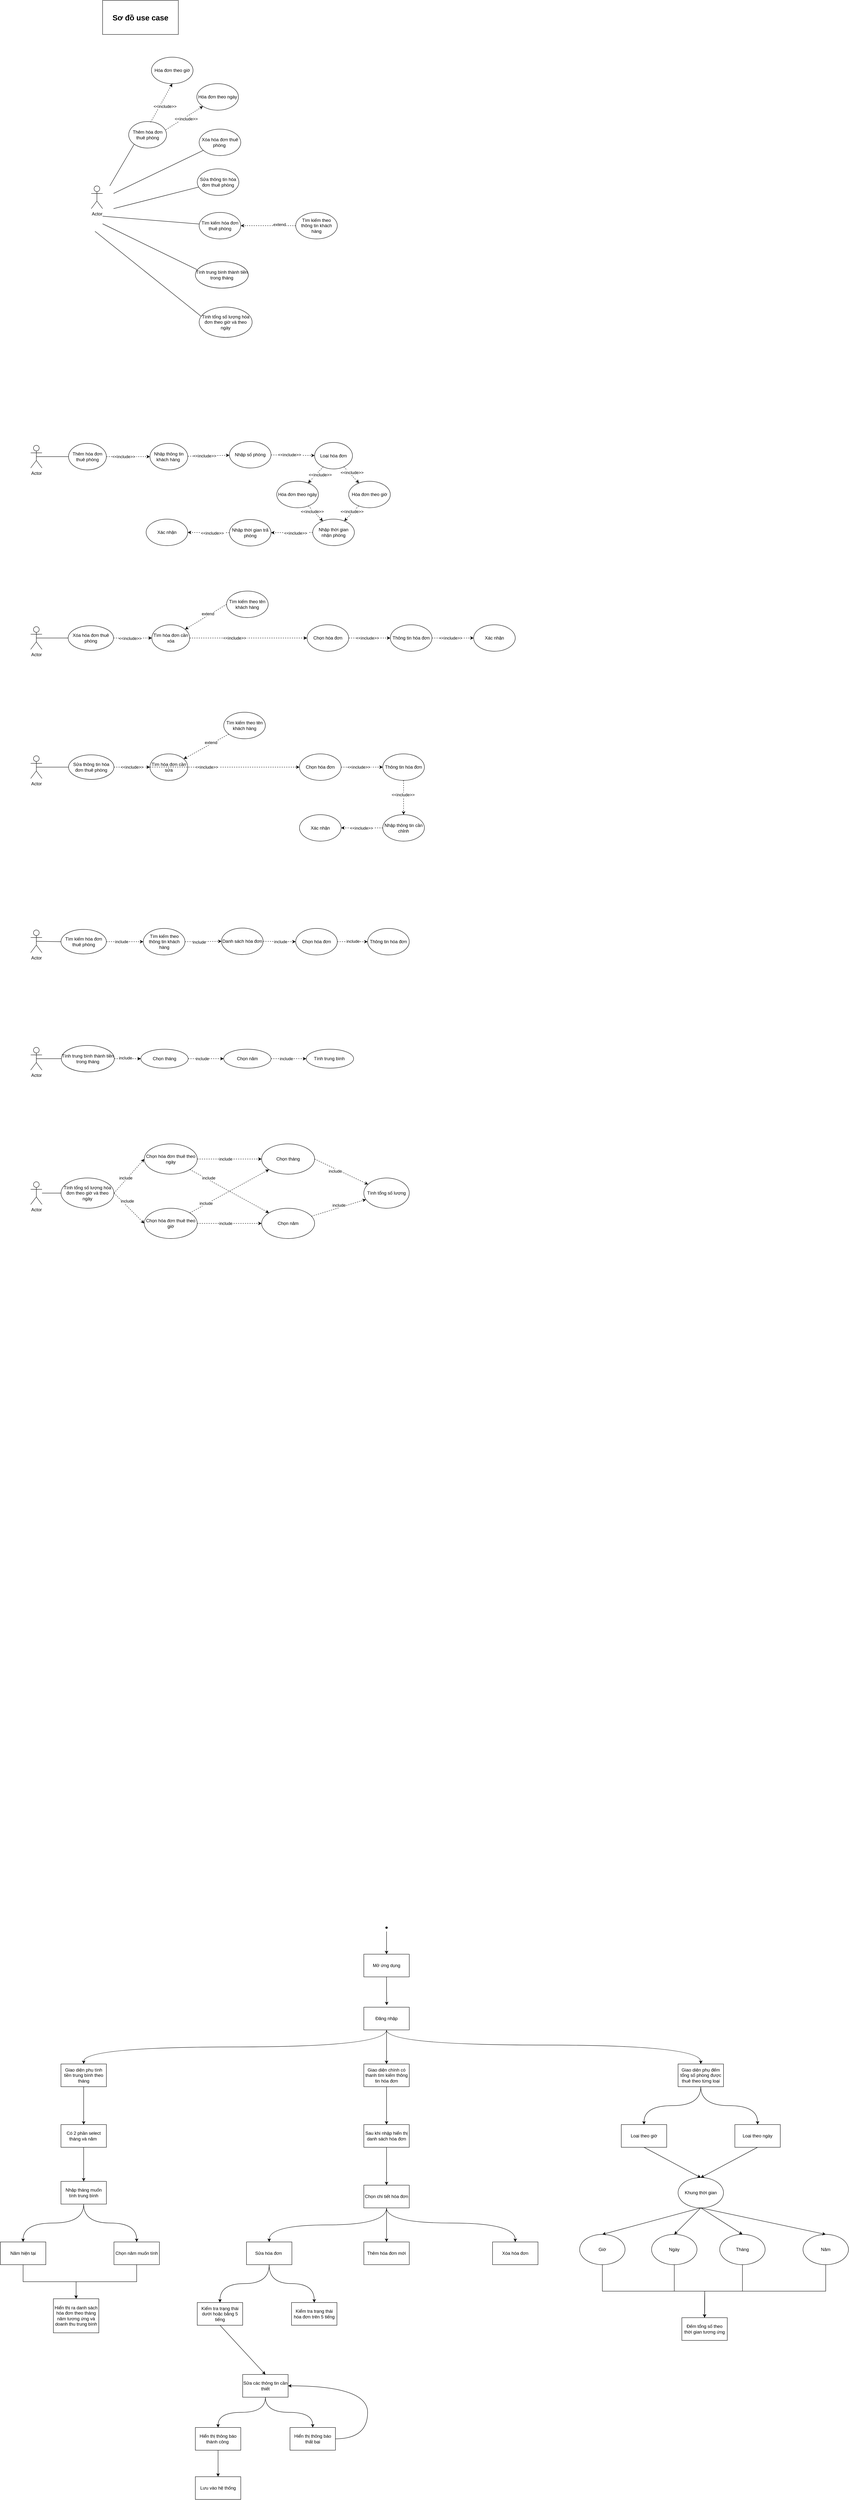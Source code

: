 <mxfile>
    <diagram id="C5RBs43oDa-KdzZeNtuy" name="usecase">
        <mxGraphModel dx="1863" dy="581" grid="1" gridSize="10" guides="1" tooltips="1" connect="1" arrows="1" fold="1" page="1" pageScale="1" pageWidth="827" pageHeight="1169" math="0" shadow="0">
            <root>
                <mxCell id="WIyWlLk6GJQsqaUBKTNV-0"/>
                <mxCell id="WIyWlLk6GJQsqaUBKTNV-1" parent="WIyWlLk6GJQsqaUBKTNV-0"/>
                <mxCell id="D4Y0YzXN7XDqo-XPZ1ds-0" value="Actor" style="shape=umlActor;verticalLabelPosition=bottom;verticalAlign=top;html=1;outlineConnect=0;" parent="WIyWlLk6GJQsqaUBKTNV-1" vertex="1">
                    <mxGeometry x="160" y="560" width="30" height="60" as="geometry"/>
                </mxCell>
                <mxCell id="D4Y0YzXN7XDqo-XPZ1ds-1" value="Hóa đơn theo giờ" style="ellipse;whiteSpace=wrap;html=1;" parent="WIyWlLk6GJQsqaUBKTNV-1" vertex="1">
                    <mxGeometry x="318.9" y="220" width="110" height="70" as="geometry"/>
                </mxCell>
                <mxCell id="D4Y0YzXN7XDqo-XPZ1ds-2" value="Hóa đơn theo ngày" style="ellipse;whiteSpace=wrap;html=1;" parent="WIyWlLk6GJQsqaUBKTNV-1" vertex="1">
                    <mxGeometry x="438.9" y="290" width="110" height="70" as="geometry"/>
                </mxCell>
                <mxCell id="D4Y0YzXN7XDqo-XPZ1ds-3" value="" style="endArrow=none;html=1;rounded=0;" parent="WIyWlLk6GJQsqaUBKTNV-1" target="D4Y0YzXN7XDqo-XPZ1ds-4" edge="1">
                    <mxGeometry width="50" height="50" relative="1" as="geometry">
                        <mxPoint x="218.9" y="580" as="sourcePoint"/>
                        <mxPoint x="588.9" y="690" as="targetPoint"/>
                    </mxGeometry>
                </mxCell>
                <mxCell id="D4Y0YzXN7XDqo-XPZ1ds-4" value="Xóa hóa đơn thuê phòng&amp;nbsp;" style="ellipse;whiteSpace=wrap;html=1;" parent="WIyWlLk6GJQsqaUBKTNV-1" vertex="1">
                    <mxGeometry x="444.98" y="410" width="110" height="70" as="geometry"/>
                </mxCell>
                <mxCell id="D4Y0YzXN7XDqo-XPZ1ds-5" value="" style="endArrow=none;html=1;rounded=0;" parent="WIyWlLk6GJQsqaUBKTNV-1" target="D4Y0YzXN7XDqo-XPZ1ds-6" edge="1">
                    <mxGeometry width="50" height="50" relative="1" as="geometry">
                        <mxPoint x="218.9" y="620" as="sourcePoint"/>
                        <mxPoint x="588.9" y="790" as="targetPoint"/>
                    </mxGeometry>
                </mxCell>
                <mxCell id="D4Y0YzXN7XDqo-XPZ1ds-6" value="Sửa thông tin hóa đơn thuê phòng" style="ellipse;whiteSpace=wrap;html=1;" parent="WIyWlLk6GJQsqaUBKTNV-1" vertex="1">
                    <mxGeometry x="439.98" y="515" width="110" height="70" as="geometry"/>
                </mxCell>
                <mxCell id="D4Y0YzXN7XDqo-XPZ1ds-7" value="" style="endArrow=none;html=1;rounded=0;" parent="WIyWlLk6GJQsqaUBKTNV-1" target="D4Y0YzXN7XDqo-XPZ1ds-8" edge="1">
                    <mxGeometry width="50" height="50" relative="1" as="geometry">
                        <mxPoint x="190" y="640" as="sourcePoint"/>
                        <mxPoint x="570" y="890" as="targetPoint"/>
                    </mxGeometry>
                </mxCell>
                <mxCell id="D4Y0YzXN7XDqo-XPZ1ds-8" value="Tìm kiếm hóa đơn thuê phòng" style="ellipse;whiteSpace=wrap;html=1;" parent="WIyWlLk6GJQsqaUBKTNV-1" vertex="1">
                    <mxGeometry x="444.98" y="630" width="110" height="70" as="geometry"/>
                </mxCell>
                <mxCell id="D4Y0YzXN7XDqo-XPZ1ds-9" value="" style="endArrow=none;html=1;rounded=0;entryX=0.047;entryY=0.317;entryDx=0;entryDy=0;entryPerimeter=0;" parent="WIyWlLk6GJQsqaUBKTNV-1" target="D4Y0YzXN7XDqo-XPZ1ds-10" edge="1">
                    <mxGeometry width="50" height="50" relative="1" as="geometry">
                        <mxPoint x="190" y="660" as="sourcePoint"/>
                        <mxPoint x="540" y="1150" as="targetPoint"/>
                    </mxGeometry>
                </mxCell>
                <mxCell id="D4Y0YzXN7XDqo-XPZ1ds-10" value="Tính trung bình thành tiền trong tháng" style="ellipse;whiteSpace=wrap;html=1;" parent="WIyWlLk6GJQsqaUBKTNV-1" vertex="1">
                    <mxGeometry x="434.98" y="760" width="140" height="70" as="geometry"/>
                </mxCell>
                <mxCell id="D4Y0YzXN7XDqo-XPZ1ds-11" value="" style="endArrow=none;html=1;rounded=0;entryX=0;entryY=1;entryDx=0;entryDy=0;" parent="WIyWlLk6GJQsqaUBKTNV-1" target="D4Y0YzXN7XDqo-XPZ1ds-12" edge="1">
                    <mxGeometry width="50" height="50" relative="1" as="geometry">
                        <mxPoint x="208.9" y="560" as="sourcePoint"/>
                        <mxPoint x="538.9" y="380" as="targetPoint"/>
                    </mxGeometry>
                </mxCell>
                <mxCell id="D4Y0YzXN7XDqo-XPZ1ds-12" value="Thêm hóa đơn thuê phòng" style="ellipse;whiteSpace=wrap;html=1;" parent="WIyWlLk6GJQsqaUBKTNV-1" vertex="1">
                    <mxGeometry x="258.9" y="390" width="100" height="70" as="geometry"/>
                </mxCell>
                <mxCell id="D4Y0YzXN7XDqo-XPZ1ds-13" value="" style="endArrow=classic;html=1;rounded=0;dashed=1;entryX=0;entryY=1;entryDx=0;entryDy=0;exitX=0.98;exitY=0.311;exitDx=0;exitDy=0;exitPerimeter=0;" parent="WIyWlLk6GJQsqaUBKTNV-1" source="D4Y0YzXN7XDqo-XPZ1ds-12" target="D4Y0YzXN7XDqo-XPZ1ds-2" edge="1">
                    <mxGeometry width="50" height="50" relative="1" as="geometry">
                        <mxPoint x="366.9" y="452.03" as="sourcePoint"/>
                        <mxPoint x="528.9" y="355" as="targetPoint"/>
                    </mxGeometry>
                </mxCell>
                <mxCell id="D4Y0YzXN7XDqo-XPZ1ds-14" value="&amp;lt;&amp;lt;include&amp;gt;&amp;gt;&amp;nbsp;" style="edgeLabel;html=1;align=center;verticalAlign=middle;resizable=0;points=[];" parent="D4Y0YzXN7XDqo-XPZ1ds-13" vertex="1" connectable="0">
                    <mxGeometry x="-0.283" y="3" relative="1" as="geometry">
                        <mxPoint x="21" y="-4" as="offset"/>
                    </mxGeometry>
                </mxCell>
                <mxCell id="D4Y0YzXN7XDqo-XPZ1ds-15" value="" style="endArrow=classic;html=1;rounded=0;dashed=1;entryX=0.5;entryY=1;entryDx=0;entryDy=0;exitX=0.58;exitY=0.029;exitDx=0;exitDy=0;exitPerimeter=0;" parent="WIyWlLk6GJQsqaUBKTNV-1" source="D4Y0YzXN7XDqo-XPZ1ds-12" target="D4Y0YzXN7XDqo-XPZ1ds-1" edge="1">
                    <mxGeometry width="50" height="50" relative="1" as="geometry">
                        <mxPoint x="488.9" y="630" as="sourcePoint"/>
                        <mxPoint x="405.009" y="309.749" as="targetPoint"/>
                    </mxGeometry>
                </mxCell>
                <mxCell id="D4Y0YzXN7XDqo-XPZ1ds-16" value="&amp;lt;&amp;lt;include&amp;gt;&amp;gt;&amp;nbsp;" style="edgeLabel;html=1;align=center;verticalAlign=middle;resizable=0;points=[];" parent="D4Y0YzXN7XDqo-XPZ1ds-15" vertex="1" connectable="0">
                    <mxGeometry x="-0.283" y="3" relative="1" as="geometry">
                        <mxPoint x="21" y="-4" as="offset"/>
                    </mxGeometry>
                </mxCell>
                <mxCell id="D4Y0YzXN7XDqo-XPZ1ds-17" value="" style="endArrow=none;html=1;rounded=0;entryX=0.047;entryY=0.317;entryDx=0;entryDy=0;entryPerimeter=0;" parent="WIyWlLk6GJQsqaUBKTNV-1" target="D4Y0YzXN7XDqo-XPZ1ds-18" edge="1">
                    <mxGeometry width="50" height="50" relative="1" as="geometry">
                        <mxPoint x="170" y="680" as="sourcePoint"/>
                        <mxPoint x="495" y="1360" as="targetPoint"/>
                    </mxGeometry>
                </mxCell>
                <mxCell id="D4Y0YzXN7XDqo-XPZ1ds-18" value="Tính tổng số lượng hóa đơn theo giờ và theo ngày" style="ellipse;whiteSpace=wrap;html=1;" parent="WIyWlLk6GJQsqaUBKTNV-1" vertex="1">
                    <mxGeometry x="444.98" y="880" width="140" height="80" as="geometry"/>
                </mxCell>
                <mxCell id="D4Y0YzXN7XDqo-XPZ1ds-19" value="Tìm kiếm theo thông tin khách hàng" style="ellipse;whiteSpace=wrap;html=1;" parent="WIyWlLk6GJQsqaUBKTNV-1" vertex="1">
                    <mxGeometry x="700" y="630" width="110" height="70" as="geometry"/>
                </mxCell>
                <mxCell id="D4Y0YzXN7XDqo-XPZ1ds-20" value="" style="endArrow=classic;html=1;rounded=0;dashed=1;" parent="WIyWlLk6GJQsqaUBKTNV-1" source="D4Y0YzXN7XDqo-XPZ1ds-19" target="D4Y0YzXN7XDqo-XPZ1ds-8" edge="1">
                    <mxGeometry width="50" height="50" relative="1" as="geometry">
                        <mxPoint x="534.072" y="665.367" as="sourcePoint"/>
                        <mxPoint x="520.0" y="660" as="targetPoint"/>
                    </mxGeometry>
                </mxCell>
                <mxCell id="D4Y0YzXN7XDqo-XPZ1ds-21" value="extend" style="edgeLabel;html=1;align=center;verticalAlign=middle;resizable=0;points=[];" parent="D4Y0YzXN7XDqo-XPZ1ds-20" vertex="1" connectable="0">
                    <mxGeometry x="-0.283" y="3" relative="1" as="geometry">
                        <mxPoint x="9" y="-6" as="offset"/>
                    </mxGeometry>
                </mxCell>
                <mxCell id="D4Y0YzXN7XDqo-XPZ1ds-22" value="Actor" style="shape=umlActor;verticalLabelPosition=bottom;verticalAlign=top;html=1;outlineConnect=0;" parent="WIyWlLk6GJQsqaUBKTNV-1" vertex="1">
                    <mxGeometry y="1245" width="30" height="60" as="geometry"/>
                </mxCell>
                <mxCell id="D4Y0YzXN7XDqo-XPZ1ds-23" value="" style="endArrow=none;html=1;rounded=0;entryX=0;entryY=0.5;entryDx=0;entryDy=0;exitX=0.5;exitY=0.5;exitDx=0;exitDy=0;exitPerimeter=0;" parent="WIyWlLk6GJQsqaUBKTNV-1" source="D4Y0YzXN7XDqo-XPZ1ds-22" target="D4Y0YzXN7XDqo-XPZ1ds-24" edge="1">
                    <mxGeometry width="50" height="50" relative="1" as="geometry">
                        <mxPoint x="70" y="1275" as="sourcePoint"/>
                        <mxPoint x="250" y="1235" as="targetPoint"/>
                    </mxGeometry>
                </mxCell>
                <mxCell id="D4Y0YzXN7XDqo-XPZ1ds-24" value="Thêm hóa đơn thuê phòng" style="ellipse;whiteSpace=wrap;html=1;" parent="WIyWlLk6GJQsqaUBKTNV-1" vertex="1">
                    <mxGeometry x="100" y="1240" width="100" height="70" as="geometry"/>
                </mxCell>
                <mxCell id="D4Y0YzXN7XDqo-XPZ1ds-25" value="Hóa đơn theo giờ" style="ellipse;whiteSpace=wrap;html=1;" parent="WIyWlLk6GJQsqaUBKTNV-1" vertex="1">
                    <mxGeometry x="840" y="1340" width="110" height="70" as="geometry"/>
                </mxCell>
                <mxCell id="D4Y0YzXN7XDqo-XPZ1ds-26" value="Hóa đơn theo ngày" style="ellipse;whiteSpace=wrap;html=1;" parent="WIyWlLk6GJQsqaUBKTNV-1" vertex="1">
                    <mxGeometry x="650" y="1340" width="110" height="70" as="geometry"/>
                </mxCell>
                <mxCell id="D4Y0YzXN7XDqo-XPZ1ds-27" value="Loại hóa đơn" style="ellipse;whiteSpace=wrap;html=1;" parent="WIyWlLk6GJQsqaUBKTNV-1" vertex="1">
                    <mxGeometry x="750" y="1237.5" width="100" height="70" as="geometry"/>
                </mxCell>
                <mxCell id="D4Y0YzXN7XDqo-XPZ1ds-28" value="" style="endArrow=classic;html=1;rounded=0;dashed=1;" parent="WIyWlLk6GJQsqaUBKTNV-1" source="D4Y0YzXN7XDqo-XPZ1ds-27" target="D4Y0YzXN7XDqo-XPZ1ds-25" edge="1">
                    <mxGeometry width="50" height="50" relative="1" as="geometry">
                        <mxPoint x="1015.02" y="1177.5" as="sourcePoint"/>
                        <mxPoint x="1045.02" y="1272.5" as="targetPoint"/>
                    </mxGeometry>
                </mxCell>
                <mxCell id="D4Y0YzXN7XDqo-XPZ1ds-29" value="&amp;lt;&amp;lt;include&amp;gt;&amp;gt;&amp;nbsp;" style="edgeLabel;html=1;align=center;verticalAlign=middle;resizable=0;points=[];" parent="D4Y0YzXN7XDqo-XPZ1ds-28" vertex="1" connectable="0">
                    <mxGeometry x="-0.283" y="3" relative="1" as="geometry">
                        <mxPoint x="6" y="2" as="offset"/>
                    </mxGeometry>
                </mxCell>
                <mxCell id="D4Y0YzXN7XDqo-XPZ1ds-30" value="" style="endArrow=classic;html=1;rounded=0;dashed=1;" parent="WIyWlLk6GJQsqaUBKTNV-1" source="D4Y0YzXN7XDqo-XPZ1ds-27" target="D4Y0YzXN7XDqo-XPZ1ds-26" edge="1">
                    <mxGeometry width="50" height="50" relative="1" as="geometry">
                        <mxPoint x="875.375" y="1252.751" as="sourcePoint"/>
                        <mxPoint x="960.02" y="1212.5" as="targetPoint"/>
                    </mxGeometry>
                </mxCell>
                <mxCell id="D4Y0YzXN7XDqo-XPZ1ds-31" value="&amp;lt;&amp;lt;include&amp;gt;&amp;gt;&amp;nbsp;" style="edgeLabel;html=1;align=center;verticalAlign=middle;resizable=0;points=[];" parent="D4Y0YzXN7XDqo-XPZ1ds-30" vertex="1" connectable="0">
                    <mxGeometry x="-0.283" y="3" relative="1" as="geometry">
                        <mxPoint x="5" y="3" as="offset"/>
                    </mxGeometry>
                </mxCell>
                <mxCell id="D4Y0YzXN7XDqo-XPZ1ds-32" value="" style="endArrow=classic;html=1;rounded=0;dashed=1;exitX=1;exitY=0.5;exitDx=0;exitDy=0;" parent="WIyWlLk6GJQsqaUBKTNV-1" source="D4Y0YzXN7XDqo-XPZ1ds-24" target="D4Y0YzXN7XDqo-XPZ1ds-34" edge="1">
                    <mxGeometry width="50" height="50" relative="1" as="geometry">
                        <mxPoint x="435.0" y="1280" as="sourcePoint"/>
                        <mxPoint x="460" y="1350" as="targetPoint"/>
                    </mxGeometry>
                </mxCell>
                <mxCell id="D4Y0YzXN7XDqo-XPZ1ds-33" value="&amp;lt;&amp;lt;include&amp;gt;&amp;gt;&amp;nbsp;" style="edgeLabel;html=1;align=center;verticalAlign=middle;resizable=0;points=[];" parent="D4Y0YzXN7XDqo-XPZ1ds-32" vertex="1" connectable="0">
                    <mxGeometry x="-0.283" y="3" relative="1" as="geometry">
                        <mxPoint x="6" y="3" as="offset"/>
                    </mxGeometry>
                </mxCell>
                <mxCell id="D4Y0YzXN7XDqo-XPZ1ds-34" value="Nhập thông tin khách hàng&amp;nbsp;" style="ellipse;whiteSpace=wrap;html=1;" parent="WIyWlLk6GJQsqaUBKTNV-1" vertex="1">
                    <mxGeometry x="314.98" y="1240" width="100" height="70" as="geometry"/>
                </mxCell>
                <mxCell id="D4Y0YzXN7XDqo-XPZ1ds-35" value="Xác nhận" style="ellipse;whiteSpace=wrap;html=1;" parent="WIyWlLk6GJQsqaUBKTNV-1" vertex="1">
                    <mxGeometry x="304.98" y="1440" width="110" height="70" as="geometry"/>
                </mxCell>
                <mxCell id="D4Y0YzXN7XDqo-XPZ1ds-36" value="" style="endArrow=classic;html=1;rounded=0;dashed=1;" parent="WIyWlLk6GJQsqaUBKTNV-1" source="D4Y0YzXN7XDqo-XPZ1ds-26" target="D4Y0YzXN7XDqo-XPZ1ds-196" edge="1">
                    <mxGeometry width="50" height="50" relative="1" as="geometry">
                        <mxPoint x="444.98" y="1480" as="sourcePoint"/>
                        <mxPoint x="1188.98" y="1340" as="targetPoint"/>
                    </mxGeometry>
                </mxCell>
                <mxCell id="D4Y0YzXN7XDqo-XPZ1ds-37" value="&amp;lt;&amp;lt;include&amp;gt;&amp;gt;&amp;nbsp;" style="edgeLabel;html=1;align=center;verticalAlign=middle;resizable=0;points=[];" parent="D4Y0YzXN7XDqo-XPZ1ds-36" vertex="1" connectable="0">
                    <mxGeometry x="-0.283" y="3" relative="1" as="geometry">
                        <mxPoint x="-5" y="2" as="offset"/>
                    </mxGeometry>
                </mxCell>
                <mxCell id="D4Y0YzXN7XDqo-XPZ1ds-38" value="Actor" style="shape=umlActor;verticalLabelPosition=bottom;verticalAlign=top;html=1;outlineConnect=0;" parent="WIyWlLk6GJQsqaUBKTNV-1" vertex="1">
                    <mxGeometry y="1724" width="30" height="60" as="geometry"/>
                </mxCell>
                <mxCell id="D4Y0YzXN7XDqo-XPZ1ds-39" value="" style="endArrow=none;html=1;rounded=0;entryX=0;entryY=0.5;entryDx=0;entryDy=0;exitX=0.5;exitY=0.5;exitDx=0;exitDy=0;exitPerimeter=0;" parent="WIyWlLk6GJQsqaUBKTNV-1" source="D4Y0YzXN7XDqo-XPZ1ds-38" target="D4Y0YzXN7XDqo-XPZ1ds-40" edge="1">
                    <mxGeometry width="50" height="50" relative="1" as="geometry">
                        <mxPoint x="30" y="1754" as="sourcePoint"/>
                        <mxPoint x="265" y="1714" as="targetPoint"/>
                    </mxGeometry>
                </mxCell>
                <mxCell id="D4Y0YzXN7XDqo-XPZ1ds-40" value="Xóa hóa đơn thuê phòng" style="ellipse;whiteSpace=wrap;html=1;" parent="WIyWlLk6GJQsqaUBKTNV-1" vertex="1">
                    <mxGeometry x="98.9" y="1721.5" width="120" height="65" as="geometry"/>
                </mxCell>
                <mxCell id="D4Y0YzXN7XDqo-XPZ1ds-41" value="" style="endArrow=classic;html=1;rounded=0;dashed=1;entryX=0;entryY=0.5;entryDx=0;entryDy=0;" parent="WIyWlLk6GJQsqaUBKTNV-1" source="D4Y0YzXN7XDqo-XPZ1ds-40" target="D4Y0YzXN7XDqo-XPZ1ds-43" edge="1">
                    <mxGeometry width="50" height="50" relative="1" as="geometry">
                        <mxPoint x="240" y="1739" as="sourcePoint"/>
                        <mxPoint x="355" y="1747" as="targetPoint"/>
                    </mxGeometry>
                </mxCell>
                <mxCell id="D4Y0YzXN7XDqo-XPZ1ds-42" value="&amp;lt;&amp;lt;include&amp;gt;&amp;gt;&amp;nbsp;" style="edgeLabel;html=1;align=center;verticalAlign=middle;resizable=0;points=[];" parent="D4Y0YzXN7XDqo-XPZ1ds-41" vertex="1" connectable="0">
                    <mxGeometry x="-0.283" y="3" relative="1" as="geometry">
                        <mxPoint x="9" y="4" as="offset"/>
                    </mxGeometry>
                </mxCell>
                <mxCell id="D4Y0YzXN7XDqo-XPZ1ds-43" value="Tìm hóa đơn cần xóa" style="ellipse;whiteSpace=wrap;html=1;" parent="WIyWlLk6GJQsqaUBKTNV-1" vertex="1">
                    <mxGeometry x="320" y="1719" width="100" height="70" as="geometry"/>
                </mxCell>
                <mxCell id="D4Y0YzXN7XDqo-XPZ1ds-44" value="Tìm kiếm theo tên khách hàng&lt;span style=&quot;color: rgba(0, 0, 0, 0); font-family: monospace; font-size: 0px; text-align: start;&quot;&gt;%3CmxGraphModel%3E%3Croot%3E%3CmxCell%20id%3D%220%22%2F%3E%3CmxCell%20id%3D%221%22%20parent%3D%220%22%2F%3E%3CmxCell%20id%3D%222%22%20value%3D%22T%C3%ACm%20ki%E1%BA%BFm%20theo%20t%C3%AAn%26amp%3Bnbsp%3B%20kh%C3%A1ch%20h%C3%A0ng%22%20style%3D%22ellipse%3BwhiteSpace%3Dwrap%3Bhtml%3D1%3B%22%20vertex%3D%221%22%20parent%3D%221%22%3E%3CmxGeometry%20x%3D%22524%22%20y%3D%22190%22%20width%3D%22110%22%20height%3D%2270%22%20as%3D%22geometry%22%2F%3E%3C%2FmxCell%3E%3C%2Froot%3E%3C%2FmxGraphModel%3E&lt;/span&gt;" style="ellipse;whiteSpace=wrap;html=1;" parent="WIyWlLk6GJQsqaUBKTNV-1" vertex="1">
                    <mxGeometry x="517.4" y="1630" width="110" height="70" as="geometry"/>
                </mxCell>
                <mxCell id="D4Y0YzXN7XDqo-XPZ1ds-45" value="" style="endArrow=classic;html=1;rounded=0;dashed=1;exitX=0;exitY=0.5;exitDx=0;exitDy=0;" parent="WIyWlLk6GJQsqaUBKTNV-1" source="D4Y0YzXN7XDqo-XPZ1ds-44" target="D4Y0YzXN7XDqo-XPZ1ds-43" edge="1">
                    <mxGeometry width="50" height="50" relative="1" as="geometry">
                        <mxPoint x="243.48" y="1766.85" as="sourcePoint"/>
                        <mxPoint x="345" y="1769" as="targetPoint"/>
                    </mxGeometry>
                </mxCell>
                <mxCell id="D4Y0YzXN7XDqo-XPZ1ds-46" value="extend" style="edgeLabel;html=1;align=center;verticalAlign=middle;resizable=0;points=[];" parent="D4Y0YzXN7XDqo-XPZ1ds-45" vertex="1" connectable="0">
                    <mxGeometry x="-0.283" y="3" relative="1" as="geometry">
                        <mxPoint x="-12" y="-2" as="offset"/>
                    </mxGeometry>
                </mxCell>
                <mxCell id="D4Y0YzXN7XDqo-XPZ1ds-47" value="Thông tin hóa đơn" style="ellipse;whiteSpace=wrap;html=1;" parent="WIyWlLk6GJQsqaUBKTNV-1" vertex="1">
                    <mxGeometry x="950" y="1719" width="110" height="70" as="geometry"/>
                </mxCell>
                <mxCell id="D4Y0YzXN7XDqo-XPZ1ds-48" value="Xác nhận" style="ellipse;whiteSpace=wrap;html=1;" parent="WIyWlLk6GJQsqaUBKTNV-1" vertex="1">
                    <mxGeometry x="1170" y="1719" width="110" height="70" as="geometry"/>
                </mxCell>
                <mxCell id="D4Y0YzXN7XDqo-XPZ1ds-49" value="" style="endArrow=classic;html=1;rounded=0;dashed=1;entryX=0;entryY=0.5;entryDx=0;entryDy=0;exitX=1;exitY=0.5;exitDx=0;exitDy=0;" parent="WIyWlLk6GJQsqaUBKTNV-1" source="D4Y0YzXN7XDqo-XPZ1ds-47" target="D4Y0YzXN7XDqo-XPZ1ds-48" edge="1">
                    <mxGeometry width="50" height="50" relative="1" as="geometry">
                        <mxPoint x="1030.0" y="1754" as="sourcePoint"/>
                        <mxPoint x="940" y="1764" as="targetPoint"/>
                    </mxGeometry>
                </mxCell>
                <mxCell id="D4Y0YzXN7XDqo-XPZ1ds-50" value="&amp;lt;&amp;lt;include&amp;gt;&amp;gt;&amp;nbsp;" style="edgeLabel;html=1;align=center;verticalAlign=middle;resizable=0;points=[];" parent="D4Y0YzXN7XDqo-XPZ1ds-49" vertex="1" connectable="0">
                    <mxGeometry x="-0.283" y="3" relative="1" as="geometry">
                        <mxPoint x="11" y="3" as="offset"/>
                    </mxGeometry>
                </mxCell>
                <mxCell id="D4Y0YzXN7XDqo-XPZ1ds-51" value="Actor" style="shape=umlActor;verticalLabelPosition=bottom;verticalAlign=top;html=1;outlineConnect=0;" parent="WIyWlLk6GJQsqaUBKTNV-1" vertex="1">
                    <mxGeometry y="2065" width="30" height="60" as="geometry"/>
                </mxCell>
                <mxCell id="D4Y0YzXN7XDqo-XPZ1ds-52" value="" style="endArrow=none;html=1;rounded=0;entryX=0;entryY=0.5;entryDx=0;entryDy=0;exitX=0.5;exitY=0.5;exitDx=0;exitDy=0;exitPerimeter=0;" parent="WIyWlLk6GJQsqaUBKTNV-1" source="D4Y0YzXN7XDqo-XPZ1ds-51" target="D4Y0YzXN7XDqo-XPZ1ds-53" edge="1">
                    <mxGeometry width="50" height="50" relative="1" as="geometry">
                        <mxPoint x="30" y="2092.5" as="sourcePoint"/>
                        <mxPoint x="265" y="2052.5" as="targetPoint"/>
                    </mxGeometry>
                </mxCell>
                <mxCell id="D4Y0YzXN7XDqo-XPZ1ds-53" value="Sửa thông tin hóa đơn thuê phòng" style="ellipse;whiteSpace=wrap;html=1;" parent="WIyWlLk6GJQsqaUBKTNV-1" vertex="1">
                    <mxGeometry x="100" y="2062.5" width="120" height="65" as="geometry"/>
                </mxCell>
                <mxCell id="D4Y0YzXN7XDqo-XPZ1ds-54" value="" style="endArrow=classic;html=1;rounded=0;dashed=1;" parent="WIyWlLk6GJQsqaUBKTNV-1" source="D4Y0YzXN7XDqo-XPZ1ds-53" target="D4Y0YzXN7XDqo-XPZ1ds-56" edge="1">
                    <mxGeometry width="50" height="50" relative="1" as="geometry">
                        <mxPoint x="190" y="2092.5" as="sourcePoint"/>
                        <mxPoint x="295.0" y="2095" as="targetPoint"/>
                    </mxGeometry>
                </mxCell>
                <mxCell id="D4Y0YzXN7XDqo-XPZ1ds-55" value="&amp;lt;&amp;lt;include&amp;gt;&amp;gt;&amp;nbsp;" style="edgeLabel;html=1;align=center;verticalAlign=middle;resizable=0;points=[];" parent="D4Y0YzXN7XDqo-XPZ1ds-54" vertex="1" connectable="0">
                    <mxGeometry x="-0.283" y="3" relative="1" as="geometry">
                        <mxPoint x="15" y="3" as="offset"/>
                    </mxGeometry>
                </mxCell>
                <mxCell id="D4Y0YzXN7XDqo-XPZ1ds-56" value="Tìm hóa đơn cần sửa" style="ellipse;whiteSpace=wrap;html=1;" parent="WIyWlLk6GJQsqaUBKTNV-1" vertex="1">
                    <mxGeometry x="314.98" y="2060" width="100" height="70" as="geometry"/>
                </mxCell>
                <mxCell id="D4Y0YzXN7XDqo-XPZ1ds-57" value="Tìm kiếm theo tên khách hàng&lt;span style=&quot;color: rgba(0, 0, 0, 0); font-family: monospace; font-size: 0px; text-align: start;&quot;&gt;%3CmxGraphModel%3E%3Croot%3E%3CmxCell%20id%3D%220%22%2F%3E%3CmxCell%20id%3D%221%22%20parent%3D%220%22%2F%3E%3CmxCell%20id%3D%222%22%20value%3D%22T%C3%ACm%20ki%E1%BA%BFm%20theo%20t%C3%AAn%26amp%3Bnbsp%3B%20kh%C3%A1ch%20h%C3%A0ng%22%20style%3D%22ellipse%3BwhiteSpace%3Dwrap%3Bhtml%3D1%3B%22%20vertex%3D%221%22%20parent%3D%221%22%3E%3CmxGeometry%20x%3D%22524%22%20y%3D%22190%22%20width%3D%22110%22%20height%3D%2270%22%20as%3D%22geometry%22%2F%3E%3C%2FmxCell%3E%3C%2Froot%3E%3C%2FmxGraphModel%3E&lt;/span&gt;" style="ellipse;whiteSpace=wrap;html=1;" parent="WIyWlLk6GJQsqaUBKTNV-1" vertex="1">
                    <mxGeometry x="509.9" y="1950" width="110" height="70" as="geometry"/>
                </mxCell>
                <mxCell id="D4Y0YzXN7XDqo-XPZ1ds-58" value="" style="endArrow=classic;html=1;rounded=0;dashed=1;" parent="WIyWlLk6GJQsqaUBKTNV-1" source="D4Y0YzXN7XDqo-XPZ1ds-57" target="D4Y0YzXN7XDqo-XPZ1ds-56" edge="1">
                    <mxGeometry width="50" height="50" relative="1" as="geometry">
                        <mxPoint x="253.48" y="2107.85" as="sourcePoint"/>
                        <mxPoint x="355" y="2110" as="targetPoint"/>
                    </mxGeometry>
                </mxCell>
                <mxCell id="D4Y0YzXN7XDqo-XPZ1ds-59" value="extend" style="edgeLabel;html=1;align=center;verticalAlign=middle;resizable=0;points=[];" parent="D4Y0YzXN7XDqo-XPZ1ds-58" vertex="1" connectable="0">
                    <mxGeometry x="-0.283" y="3" relative="1" as="geometry">
                        <mxPoint x="-6" y="-4" as="offset"/>
                    </mxGeometry>
                </mxCell>
                <mxCell id="D4Y0YzXN7XDqo-XPZ1ds-60" value="Xác nhận" style="ellipse;whiteSpace=wrap;html=1;" parent="WIyWlLk6GJQsqaUBKTNV-1" vertex="1">
                    <mxGeometry x="710" y="2220.5" width="110" height="70" as="geometry"/>
                </mxCell>
                <mxCell id="D4Y0YzXN7XDqo-XPZ1ds-61" value="Actor" style="shape=umlActor;verticalLabelPosition=bottom;verticalAlign=top;html=1;outlineConnect=0;" parent="WIyWlLk6GJQsqaUBKTNV-1" vertex="1">
                    <mxGeometry y="2525" width="30" height="60" as="geometry"/>
                </mxCell>
                <mxCell id="D4Y0YzXN7XDqo-XPZ1ds-62" value="" style="endArrow=none;html=1;rounded=0;entryX=0;entryY=0.5;entryDx=0;entryDy=0;exitX=0.5;exitY=0.5;exitDx=0;exitDy=0;exitPerimeter=0;" parent="WIyWlLk6GJQsqaUBKTNV-1" source="D4Y0YzXN7XDqo-XPZ1ds-61" target="D4Y0YzXN7XDqo-XPZ1ds-63" edge="1">
                    <mxGeometry width="50" height="50" relative="1" as="geometry">
                        <mxPoint x="10" y="2551" as="sourcePoint"/>
                        <mxPoint x="245" y="2511" as="targetPoint"/>
                    </mxGeometry>
                </mxCell>
                <mxCell id="D4Y0YzXN7XDqo-XPZ1ds-63" value="Tìm kiếm hóa đơn thuê phòng" style="ellipse;whiteSpace=wrap;html=1;" parent="WIyWlLk6GJQsqaUBKTNV-1" vertex="1">
                    <mxGeometry x="80" y="2523.5" width="120" height="65" as="geometry"/>
                </mxCell>
                <mxCell id="D4Y0YzXN7XDqo-XPZ1ds-64" value="Tìm kiếm theo thông tin khách hàng" style="ellipse;whiteSpace=wrap;html=1;" parent="WIyWlLk6GJQsqaUBKTNV-1" vertex="1">
                    <mxGeometry x="297.5" y="2521" width="110" height="70" as="geometry"/>
                </mxCell>
                <mxCell id="D4Y0YzXN7XDqo-XPZ1ds-65" value="" style="endArrow=classic;html=1;rounded=0;dashed=1;" parent="WIyWlLk6GJQsqaUBKTNV-1" source="D4Y0YzXN7XDqo-XPZ1ds-63" target="D4Y0YzXN7XDqo-XPZ1ds-64" edge="1">
                    <mxGeometry width="50" height="50" relative="1" as="geometry">
                        <mxPoint x="334.072" y="2563.867" as="sourcePoint"/>
                        <mxPoint x="270" y="2650" as="targetPoint"/>
                    </mxGeometry>
                </mxCell>
                <mxCell id="D4Y0YzXN7XDqo-XPZ1ds-66" value="Thông tin hóa đơn" style="ellipse;whiteSpace=wrap;html=1;" parent="WIyWlLk6GJQsqaUBKTNV-1" vertex="1">
                    <mxGeometry x="890" y="2521" width="110" height="70" as="geometry"/>
                </mxCell>
                <mxCell id="D4Y0YzXN7XDqo-XPZ1ds-67" value="" style="endArrow=classic;html=1;rounded=0;dashed=1;exitX=1;exitY=0.5;exitDx=0;exitDy=0;entryX=0;entryY=0.5;entryDx=0;entryDy=0;" parent="WIyWlLk6GJQsqaUBKTNV-1" source="D4Y0YzXN7XDqo-XPZ1ds-64" target="D4Y0YzXN7XDqo-XPZ1ds-69" edge="1">
                    <mxGeometry width="50" height="50" relative="1" as="geometry">
                        <mxPoint x="508.0" y="2453.5" as="sourcePoint"/>
                        <mxPoint x="620" y="2598.5" as="targetPoint"/>
                    </mxGeometry>
                </mxCell>
                <mxCell id="D4Y0YzXN7XDqo-XPZ1ds-68" value="include" style="edgeLabel;html=1;align=center;verticalAlign=middle;resizable=0;points=[];" parent="D4Y0YzXN7XDqo-XPZ1ds-67" vertex="1" connectable="0">
                    <mxGeometry x="-0.283" y="3" relative="1" as="geometry">
                        <mxPoint x="3" y="4" as="offset"/>
                    </mxGeometry>
                </mxCell>
                <mxCell id="D4Y0YzXN7XDqo-XPZ1ds-69" value="Danh sách hóa đơn" style="ellipse;whiteSpace=wrap;html=1;" parent="WIyWlLk6GJQsqaUBKTNV-1" vertex="1">
                    <mxGeometry x="504" y="2520" width="110" height="70" as="geometry"/>
                </mxCell>
                <mxCell id="D4Y0YzXN7XDqo-XPZ1ds-70" value="Chọn hóa đơn" style="ellipse;whiteSpace=wrap;html=1;" parent="WIyWlLk6GJQsqaUBKTNV-1" vertex="1">
                    <mxGeometry x="700" y="2521" width="110" height="70" as="geometry"/>
                </mxCell>
                <mxCell id="D4Y0YzXN7XDqo-XPZ1ds-71" value="" style="endArrow=classic;html=1;rounded=0;dashed=1;entryX=0;entryY=0.5;entryDx=0;entryDy=0;exitX=1;exitY=0.5;exitDx=0;exitDy=0;" parent="WIyWlLk6GJQsqaUBKTNV-1" source="D4Y0YzXN7XDqo-XPZ1ds-69" target="D4Y0YzXN7XDqo-XPZ1ds-70" edge="1">
                    <mxGeometry width="50" height="50" relative="1" as="geometry">
                        <mxPoint x="740" y="2638.5" as="sourcePoint"/>
                        <mxPoint x="640.0" y="2643.5" as="targetPoint"/>
                    </mxGeometry>
                </mxCell>
                <mxCell id="D4Y0YzXN7XDqo-XPZ1ds-72" value="include" style="edgeLabel;html=1;align=center;verticalAlign=middle;resizable=0;points=[];" parent="D4Y0YzXN7XDqo-XPZ1ds-71" vertex="1" connectable="0">
                    <mxGeometry x="-0.283" y="3" relative="1" as="geometry">
                        <mxPoint x="15" y="3" as="offset"/>
                    </mxGeometry>
                </mxCell>
                <mxCell id="D4Y0YzXN7XDqo-XPZ1ds-73" value="" style="endArrow=classic;html=1;rounded=0;dashed=1;exitX=1;exitY=0.5;exitDx=0;exitDy=0;entryX=0;entryY=0.5;entryDx=0;entryDy=0;" parent="WIyWlLk6GJQsqaUBKTNV-1" source="D4Y0YzXN7XDqo-XPZ1ds-70" target="D4Y0YzXN7XDqo-XPZ1ds-66" edge="1">
                    <mxGeometry width="50" height="50" relative="1" as="geometry">
                        <mxPoint x="508.0" y="2543.5" as="sourcePoint"/>
                        <mxPoint x="650.0" y="2633.5" as="targetPoint"/>
                    </mxGeometry>
                </mxCell>
                <mxCell id="D4Y0YzXN7XDqo-XPZ1ds-74" value="include" style="edgeLabel;html=1;align=center;verticalAlign=middle;resizable=0;points=[];" parent="D4Y0YzXN7XDqo-XPZ1ds-73" vertex="1" connectable="0">
                    <mxGeometry x="-0.283" y="3" relative="1" as="geometry">
                        <mxPoint x="12" y="2" as="offset"/>
                    </mxGeometry>
                </mxCell>
                <mxCell id="D4Y0YzXN7XDqo-XPZ1ds-75" value="Actor" style="shape=umlActor;verticalLabelPosition=bottom;verticalAlign=top;html=1;outlineConnect=0;" parent="WIyWlLk6GJQsqaUBKTNV-1" vertex="1">
                    <mxGeometry y="2835" width="30" height="60" as="geometry"/>
                </mxCell>
                <mxCell id="D4Y0YzXN7XDqo-XPZ1ds-76" value="Tính trung bình thành tiền trong tháng" style="ellipse;whiteSpace=wrap;html=1;" parent="WIyWlLk6GJQsqaUBKTNV-1" vertex="1">
                    <mxGeometry x="81" y="2830" width="140" height="70" as="geometry"/>
                </mxCell>
                <mxCell id="D4Y0YzXN7XDqo-XPZ1ds-77" value="" style="endArrow=none;html=1;rounded=0;entryX=0;entryY=0.5;entryDx=0;entryDy=0;exitX=0.5;exitY=0.5;exitDx=0;exitDy=0;exitPerimeter=0;" parent="WIyWlLk6GJQsqaUBKTNV-1" source="D4Y0YzXN7XDqo-XPZ1ds-75" target="D4Y0YzXN7XDqo-XPZ1ds-76" edge="1">
                    <mxGeometry width="50" height="50" relative="1" as="geometry">
                        <mxPoint x="6.0" y="2507.5" as="sourcePoint"/>
                        <mxPoint x="91.0" y="2507.5" as="targetPoint"/>
                    </mxGeometry>
                </mxCell>
                <mxCell id="D4Y0YzXN7XDqo-XPZ1ds-78" value="" style="edgeStyle=orthogonalEdgeStyle;rounded=0;orthogonalLoop=1;jettySize=auto;html=1;dashed=1;" parent="WIyWlLk6GJQsqaUBKTNV-1" source="D4Y0YzXN7XDqo-XPZ1ds-79" target="D4Y0YzXN7XDqo-XPZ1ds-80" edge="1">
                    <mxGeometry relative="1" as="geometry"/>
                </mxCell>
                <mxCell id="D4Y0YzXN7XDqo-XPZ1ds-79" value="Chọn tháng" style="ellipse;whiteSpace=wrap;html=1;" parent="WIyWlLk6GJQsqaUBKTNV-1" vertex="1">
                    <mxGeometry x="291" y="2840" width="125" height="50" as="geometry"/>
                </mxCell>
                <mxCell id="D4Y0YzXN7XDqo-XPZ1ds-80" value="Chọn năm" style="ellipse;whiteSpace=wrap;html=1;" parent="WIyWlLk6GJQsqaUBKTNV-1" vertex="1">
                    <mxGeometry x="509.9" y="2840" width="125" height="50" as="geometry"/>
                </mxCell>
                <mxCell id="D4Y0YzXN7XDqo-XPZ1ds-81" value="" style="endArrow=classic;html=1;rounded=0;dashed=1;exitX=1;exitY=0.5;exitDx=0;exitDy=0;entryX=0;entryY=0.5;entryDx=0;entryDy=0;" parent="WIyWlLk6GJQsqaUBKTNV-1" source="D4Y0YzXN7XDqo-XPZ1ds-76" target="D4Y0YzXN7XDqo-XPZ1ds-79" edge="1">
                    <mxGeometry width="50" height="50" relative="1" as="geometry">
                        <mxPoint x="416.0" y="2875" as="sourcePoint"/>
                        <mxPoint x="493.5" y="2810" as="targetPoint"/>
                    </mxGeometry>
                </mxCell>
                <mxCell id="D4Y0YzXN7XDqo-XPZ1ds-82" value="include" style="edgeLabel;html=1;align=center;verticalAlign=middle;resizable=0;points=[];" parent="D4Y0YzXN7XDqo-XPZ1ds-81" vertex="1" connectable="0">
                    <mxGeometry x="-0.283" y="3" relative="1" as="geometry">
                        <mxPoint x="4" y="1" as="offset"/>
                    </mxGeometry>
                </mxCell>
                <mxCell id="D4Y0YzXN7XDqo-XPZ1ds-83" value="Tính trung bình&amp;nbsp;" style="ellipse;whiteSpace=wrap;html=1;" parent="WIyWlLk6GJQsqaUBKTNV-1" vertex="1">
                    <mxGeometry x="728" y="2840" width="125" height="50" as="geometry"/>
                </mxCell>
                <mxCell id="D4Y0YzXN7XDqo-XPZ1ds-84" value="" style="endArrow=classic;html=1;rounded=0;dashed=1;" parent="WIyWlLk6GJQsqaUBKTNV-1" source="D4Y0YzXN7XDqo-XPZ1ds-80" target="D4Y0YzXN7XDqo-XPZ1ds-83" edge="1">
                    <mxGeometry width="50" height="50" relative="1" as="geometry">
                        <mxPoint x="658.5" y="2815" as="sourcePoint"/>
                        <mxPoint x="743" y="2855" as="targetPoint"/>
                    </mxGeometry>
                </mxCell>
                <mxCell id="D4Y0YzXN7XDqo-XPZ1ds-85" value="include" style="edgeLabel;html=1;align=center;verticalAlign=middle;resizable=0;points=[];" parent="D4Y0YzXN7XDqo-XPZ1ds-84" vertex="1" connectable="0">
                    <mxGeometry x="-0.283" y="3" relative="1" as="geometry">
                        <mxPoint x="6" y="3" as="offset"/>
                    </mxGeometry>
                </mxCell>
                <mxCell id="D4Y0YzXN7XDqo-XPZ1ds-86" value="include" style="edgeLabel;html=1;align=center;verticalAlign=middle;resizable=0;points=[];" parent="D4Y0YzXN7XDqo-XPZ1ds-84" vertex="1" connectable="0">
                    <mxGeometry x="-0.283" y="3" relative="1" as="geometry">
                        <mxPoint x="-216" y="3" as="offset"/>
                    </mxGeometry>
                </mxCell>
                <mxCell id="D4Y0YzXN7XDqo-XPZ1ds-87" value="Tính tổng số lượng hóa đơn theo giờ và theo ngày" style="ellipse;whiteSpace=wrap;html=1;" parent="WIyWlLk6GJQsqaUBKTNV-1" vertex="1">
                    <mxGeometry x="80" y="3180" width="140" height="80" as="geometry"/>
                </mxCell>
                <mxCell id="D4Y0YzXN7XDqo-XPZ1ds-88" value="Actor" style="shape=umlActor;verticalLabelPosition=bottom;verticalAlign=top;html=1;outlineConnect=0;" parent="WIyWlLk6GJQsqaUBKTNV-1" vertex="1">
                    <mxGeometry y="3190" width="30" height="60" as="geometry"/>
                </mxCell>
                <mxCell id="D4Y0YzXN7XDqo-XPZ1ds-89" value="" style="endArrow=none;html=1;rounded=0;entryX=0;entryY=0.5;entryDx=0;entryDy=0;" parent="WIyWlLk6GJQsqaUBKTNV-1" source="D4Y0YzXN7XDqo-XPZ1ds-88" edge="1">
                    <mxGeometry width="50" height="50" relative="1" as="geometry">
                        <mxPoint x="-4" y="3220" as="sourcePoint"/>
                        <mxPoint x="81" y="3220" as="targetPoint"/>
                    </mxGeometry>
                </mxCell>
                <mxCell id="D4Y0YzXN7XDqo-XPZ1ds-90" value="Chọn hóa đơn thuê theo ngày" style="ellipse;whiteSpace=wrap;html=1;" parent="WIyWlLk6GJQsqaUBKTNV-1" vertex="1">
                    <mxGeometry x="300" y="3090" width="140" height="80" as="geometry"/>
                </mxCell>
                <mxCell id="D4Y0YzXN7XDqo-XPZ1ds-91" value="Chọn hóa đơn thuê theo giờ" style="ellipse;whiteSpace=wrap;html=1;" parent="WIyWlLk6GJQsqaUBKTNV-1" vertex="1">
                    <mxGeometry x="300" y="3260" width="140" height="80" as="geometry"/>
                </mxCell>
                <mxCell id="D4Y0YzXN7XDqo-XPZ1ds-92" value="" style="endArrow=classic;html=1;rounded=0;dashed=1;exitX=1;exitY=0.5;exitDx=0;exitDy=0;entryX=0;entryY=0.5;entryDx=0;entryDy=0;" parent="WIyWlLk6GJQsqaUBKTNV-1" source="D4Y0YzXN7XDqo-XPZ1ds-87" target="D4Y0YzXN7XDqo-XPZ1ds-90" edge="1">
                    <mxGeometry width="50" height="50" relative="1" as="geometry">
                        <mxPoint x="230" y="2985" as="sourcePoint"/>
                        <mxPoint x="300" y="2985" as="targetPoint"/>
                    </mxGeometry>
                </mxCell>
                <mxCell id="D4Y0YzXN7XDqo-XPZ1ds-93" value="include" style="edgeLabel;html=1;align=center;verticalAlign=middle;resizable=0;points=[];" parent="D4Y0YzXN7XDqo-XPZ1ds-92" vertex="1" connectable="0">
                    <mxGeometry x="-0.283" y="3" relative="1" as="geometry">
                        <mxPoint x="4" y="-6" as="offset"/>
                    </mxGeometry>
                </mxCell>
                <mxCell id="D4Y0YzXN7XDqo-XPZ1ds-94" value="" style="endArrow=classic;html=1;rounded=0;dashed=1;exitX=1;exitY=0.5;exitDx=0;exitDy=0;entryX=0;entryY=0.5;entryDx=0;entryDy=0;" parent="WIyWlLk6GJQsqaUBKTNV-1" source="D4Y0YzXN7XDqo-XPZ1ds-87" target="D4Y0YzXN7XDqo-XPZ1ds-91" edge="1">
                    <mxGeometry width="50" height="50" relative="1" as="geometry">
                        <mxPoint x="230" y="3230" as="sourcePoint"/>
                        <mxPoint x="300" y="3140" as="targetPoint"/>
                    </mxGeometry>
                </mxCell>
                <mxCell id="D4Y0YzXN7XDqo-XPZ1ds-95" value="include" style="edgeLabel;html=1;align=center;verticalAlign=middle;resizable=0;points=[];" parent="D4Y0YzXN7XDqo-XPZ1ds-94" vertex="1" connectable="0">
                    <mxGeometry x="-0.283" y="3" relative="1" as="geometry">
                        <mxPoint x="4" y="-6" as="offset"/>
                    </mxGeometry>
                </mxCell>
                <mxCell id="D4Y0YzXN7XDqo-XPZ1ds-96" value="" style="endArrow=classic;html=1;rounded=0;dashed=1;exitX=1;exitY=0.5;exitDx=0;exitDy=0;" parent="WIyWlLk6GJQsqaUBKTNV-1" source="D4Y0YzXN7XDqo-XPZ1ds-90" target="D4Y0YzXN7XDqo-XPZ1ds-100" edge="1">
                    <mxGeometry width="50" height="50" relative="1" as="geometry">
                        <mxPoint x="430" y="3140" as="sourcePoint"/>
                        <mxPoint x="500" y="3140" as="targetPoint"/>
                    </mxGeometry>
                </mxCell>
                <mxCell id="D4Y0YzXN7XDqo-XPZ1ds-97" value="include" style="edgeLabel;html=1;align=center;verticalAlign=middle;resizable=0;points=[];" parent="D4Y0YzXN7XDqo-XPZ1ds-96" vertex="1" connectable="0">
                    <mxGeometry x="-0.283" y="3" relative="1" as="geometry">
                        <mxPoint x="14" y="3" as="offset"/>
                    </mxGeometry>
                </mxCell>
                <mxCell id="D4Y0YzXN7XDqo-XPZ1ds-98" style="rounded=0;orthogonalLoop=1;jettySize=auto;html=1;dashed=1;" parent="WIyWlLk6GJQsqaUBKTNV-1" source="D4Y0YzXN7XDqo-XPZ1ds-99" target="D4Y0YzXN7XDqo-XPZ1ds-104" edge="1">
                    <mxGeometry relative="1" as="geometry"/>
                </mxCell>
                <mxCell id="D4Y0YzXN7XDqo-XPZ1ds-99" value="Chọn năm" style="ellipse;whiteSpace=wrap;html=1;" parent="WIyWlLk6GJQsqaUBKTNV-1" vertex="1">
                    <mxGeometry x="610" y="3260" width="140" height="80" as="geometry"/>
                </mxCell>
                <mxCell id="D4Y0YzXN7XDqo-XPZ1ds-100" value="Chọn tháng" style="ellipse;whiteSpace=wrap;html=1;" parent="WIyWlLk6GJQsqaUBKTNV-1" vertex="1">
                    <mxGeometry x="610" y="3090" width="140" height="80" as="geometry"/>
                </mxCell>
                <mxCell id="D4Y0YzXN7XDqo-XPZ1ds-101" value="" style="endArrow=classic;html=1;rounded=0;dashed=1;" parent="WIyWlLk6GJQsqaUBKTNV-1" source="D4Y0YzXN7XDqo-XPZ1ds-91" target="D4Y0YzXN7XDqo-XPZ1ds-100" edge="1">
                    <mxGeometry width="50" height="50" relative="1" as="geometry">
                        <mxPoint x="450.0" y="3140" as="sourcePoint"/>
                        <mxPoint x="560.0" y="3130" as="targetPoint"/>
                    </mxGeometry>
                </mxCell>
                <mxCell id="D4Y0YzXN7XDqo-XPZ1ds-102" value="include" style="edgeLabel;html=1;align=center;verticalAlign=middle;resizable=0;points=[];" parent="D4Y0YzXN7XDqo-XPZ1ds-101" vertex="1" connectable="0">
                    <mxGeometry x="-0.283" y="3" relative="1" as="geometry">
                        <mxPoint x="-31" y="18" as="offset"/>
                    </mxGeometry>
                </mxCell>
                <mxCell id="D4Y0YzXN7XDqo-XPZ1ds-103" value="" style="endArrow=classic;html=1;rounded=0;dashed=1;" parent="WIyWlLk6GJQsqaUBKTNV-1" source="D4Y0YzXN7XDqo-XPZ1ds-90" target="D4Y0YzXN7XDqo-XPZ1ds-99" edge="1">
                    <mxGeometry width="50" height="50" relative="1" as="geometry">
                        <mxPoint x="532.5" y="3045" as="sourcePoint"/>
                        <mxPoint x="600" y="3200" as="targetPoint"/>
                    </mxGeometry>
                </mxCell>
                <mxCell id="D4Y0YzXN7XDqo-XPZ1ds-104" value="Tính tổng số lượng" style="ellipse;whiteSpace=wrap;html=1;" parent="WIyWlLk6GJQsqaUBKTNV-1" vertex="1">
                    <mxGeometry x="880" y="3180" width="120" height="80" as="geometry"/>
                </mxCell>
                <mxCell id="D4Y0YzXN7XDqo-XPZ1ds-105" value="" style="endArrow=classic;html=1;rounded=0;dashed=1;exitX=1;exitY=0.5;exitDx=0;exitDy=0;" parent="WIyWlLk6GJQsqaUBKTNV-1" source="D4Y0YzXN7XDqo-XPZ1ds-100" target="D4Y0YzXN7XDqo-XPZ1ds-104" edge="1">
                    <mxGeometry width="50" height="50" relative="1" as="geometry">
                        <mxPoint x="450.0" y="3140" as="sourcePoint"/>
                        <mxPoint x="620.0" y="3140" as="targetPoint"/>
                    </mxGeometry>
                </mxCell>
                <mxCell id="D4Y0YzXN7XDqo-XPZ1ds-106" value="include" style="edgeLabel;html=1;align=center;verticalAlign=middle;resizable=0;points=[];" parent="D4Y0YzXN7XDqo-XPZ1ds-105" vertex="1" connectable="0">
                    <mxGeometry x="-0.283" y="3" relative="1" as="geometry">
                        <mxPoint x="2" y="10" as="offset"/>
                    </mxGeometry>
                </mxCell>
                <mxCell id="D4Y0YzXN7XDqo-XPZ1ds-107" value="include" style="edgeLabel;html=1;align=center;verticalAlign=middle;resizable=0;points=[];" parent="D4Y0YzXN7XDqo-XPZ1ds-105" vertex="1" connectable="0">
                    <mxGeometry x="-0.283" y="3" relative="1" as="geometry">
                        <mxPoint x="12" y="100" as="offset"/>
                    </mxGeometry>
                </mxCell>
                <mxCell id="D4Y0YzXN7XDqo-XPZ1ds-108" value="&lt;font style=&quot;font-size: 20px;&quot;&gt;&lt;b&gt;Sơ đồ use case&lt;/b&gt;&lt;/font&gt;" style="rounded=0;whiteSpace=wrap;html=1;" parent="WIyWlLk6GJQsqaUBKTNV-1" vertex="1">
                    <mxGeometry x="190" y="70" width="200" height="90" as="geometry"/>
                </mxCell>
                <mxCell id="D4Y0YzXN7XDqo-XPZ1ds-109" value="Nhập thời gian trả phòng" style="ellipse;whiteSpace=wrap;html=1;" parent="WIyWlLk6GJQsqaUBKTNV-1" vertex="1">
                    <mxGeometry x="524.9" y="1441" width="110" height="70" as="geometry"/>
                </mxCell>
                <mxCell id="D4Y0YzXN7XDqo-XPZ1ds-110" value="Nhập số phòng" style="ellipse;whiteSpace=wrap;html=1;" parent="WIyWlLk6GJQsqaUBKTNV-1" vertex="1">
                    <mxGeometry x="524.9" y="1235" width="110" height="70" as="geometry"/>
                </mxCell>
                <mxCell id="D4Y0YzXN7XDqo-XPZ1ds-111" value="" style="endArrow=classic;html=1;rounded=0;dashed=1;" parent="WIyWlLk6GJQsqaUBKTNV-1" source="D4Y0YzXN7XDqo-XPZ1ds-110" target="D4Y0YzXN7XDqo-XPZ1ds-27" edge="1">
                    <mxGeometry width="50" height="50" relative="1" as="geometry">
                        <mxPoint x="920" y="1530" as="sourcePoint"/>
                        <mxPoint x="750" y="1420" as="targetPoint"/>
                    </mxGeometry>
                </mxCell>
                <mxCell id="D4Y0YzXN7XDqo-XPZ1ds-112" value="&amp;lt;&amp;lt;include&amp;gt;&amp;gt;&amp;nbsp;" style="edgeLabel;html=1;align=center;verticalAlign=middle;resizable=0;points=[];" parent="D4Y0YzXN7XDqo-XPZ1ds-111" vertex="1" connectable="0">
                    <mxGeometry x="-0.283" y="3" relative="1" as="geometry">
                        <mxPoint x="8" y="2" as="offset"/>
                    </mxGeometry>
                </mxCell>
                <mxCell id="D4Y0YzXN7XDqo-XPZ1ds-113" value="Chọn hóa đơn" style="ellipse;whiteSpace=wrap;html=1;" parent="WIyWlLk6GJQsqaUBKTNV-1" vertex="1">
                    <mxGeometry x="730" y="1719" width="110" height="70" as="geometry"/>
                </mxCell>
                <mxCell id="D4Y0YzXN7XDqo-XPZ1ds-114" value="" style="endArrow=classic;html=1;rounded=0;dashed=1;" parent="WIyWlLk6GJQsqaUBKTNV-1" source="D4Y0YzXN7XDqo-XPZ1ds-43" target="D4Y0YzXN7XDqo-XPZ1ds-113" edge="1">
                    <mxGeometry width="50" height="50" relative="1" as="geometry">
                        <mxPoint x="233.48" y="1756.85" as="sourcePoint"/>
                        <mxPoint x="335.0" y="1759" as="targetPoint"/>
                    </mxGeometry>
                </mxCell>
                <mxCell id="D4Y0YzXN7XDqo-XPZ1ds-115" value="&amp;lt;&amp;lt;include&amp;gt;&amp;gt;&amp;nbsp;" style="edgeLabel;html=1;align=center;verticalAlign=middle;resizable=0;points=[];" parent="D4Y0YzXN7XDqo-XPZ1ds-114" vertex="1" connectable="0">
                    <mxGeometry x="-0.283" y="3" relative="1" as="geometry">
                        <mxPoint x="9" y="3" as="offset"/>
                    </mxGeometry>
                </mxCell>
                <mxCell id="D4Y0YzXN7XDqo-XPZ1ds-116" value="" style="endArrow=classic;html=1;rounded=0;dashed=1;entryX=0;entryY=0.5;entryDx=0;entryDy=0;exitX=1;exitY=0.5;exitDx=0;exitDy=0;" parent="WIyWlLk6GJQsqaUBKTNV-1" source="D4Y0YzXN7XDqo-XPZ1ds-113" target="D4Y0YzXN7XDqo-XPZ1ds-47" edge="1">
                    <mxGeometry width="50" height="50" relative="1" as="geometry">
                        <mxPoint x="1070.0" y="1764" as="sourcePoint"/>
                        <mxPoint x="1196.0" y="1764" as="targetPoint"/>
                    </mxGeometry>
                </mxCell>
                <mxCell id="D4Y0YzXN7XDqo-XPZ1ds-117" value="&amp;lt;&amp;lt;include&amp;gt;&amp;gt;&amp;nbsp;" style="edgeLabel;html=1;align=center;verticalAlign=middle;resizable=0;points=[];" parent="D4Y0YzXN7XDqo-XPZ1ds-116" vertex="1" connectable="0">
                    <mxGeometry x="-0.283" y="3" relative="1" as="geometry">
                        <mxPoint x="11" y="3" as="offset"/>
                    </mxGeometry>
                </mxCell>
                <mxCell id="D4Y0YzXN7XDqo-XPZ1ds-118" value="Chọn hóa đơn" style="ellipse;whiteSpace=wrap;html=1;" parent="WIyWlLk6GJQsqaUBKTNV-1" vertex="1">
                    <mxGeometry x="710" y="2060" width="110" height="70" as="geometry"/>
                </mxCell>
                <mxCell id="D4Y0YzXN7XDqo-XPZ1ds-119" value="" style="endArrow=classic;html=1;rounded=0;dashed=1;exitX=0;exitY=0.5;exitDx=0;exitDy=0;" parent="WIyWlLk6GJQsqaUBKTNV-1" source="D4Y0YzXN7XDqo-XPZ1ds-56" target="D4Y0YzXN7XDqo-XPZ1ds-118" edge="1">
                    <mxGeometry width="50" height="50" relative="1" as="geometry">
                        <mxPoint x="615.0" y="2005" as="sourcePoint"/>
                        <mxPoint x="330.0" y="2095" as="targetPoint"/>
                    </mxGeometry>
                </mxCell>
                <mxCell id="D4Y0YzXN7XDqo-XPZ1ds-120" value="&amp;lt;&amp;lt;include&amp;gt;&amp;gt;&amp;nbsp;" style="edgeLabel;html=1;align=center;verticalAlign=middle;resizable=0;points=[];" parent="D4Y0YzXN7XDqo-XPZ1ds-119" vertex="1" connectable="0">
                    <mxGeometry x="-0.283" y="3" relative="1" as="geometry">
                        <mxPoint x="9" y="3" as="offset"/>
                    </mxGeometry>
                </mxCell>
                <mxCell id="D4Y0YzXN7XDqo-XPZ1ds-121" value="Thông tin hóa đơn" style="ellipse;whiteSpace=wrap;html=1;" parent="WIyWlLk6GJQsqaUBKTNV-1" vertex="1">
                    <mxGeometry x="930" y="2060" width="110" height="70" as="geometry"/>
                </mxCell>
                <mxCell id="D4Y0YzXN7XDqo-XPZ1ds-122" value="Nhập thông tin cần chỉnh" style="ellipse;whiteSpace=wrap;html=1;" parent="WIyWlLk6GJQsqaUBKTNV-1" vertex="1">
                    <mxGeometry x="930" y="2220.5" width="110" height="70" as="geometry"/>
                </mxCell>
                <mxCell id="D4Y0YzXN7XDqo-XPZ1ds-123" value="" style="endArrow=classic;html=1;rounded=0;dashed=1;" parent="WIyWlLk6GJQsqaUBKTNV-1" source="D4Y0YzXN7XDqo-XPZ1ds-122" target="D4Y0YzXN7XDqo-XPZ1ds-60" edge="1">
                    <mxGeometry width="50" height="50" relative="1" as="geometry">
                        <mxPoint x="1631.06" y="1972.5" as="sourcePoint"/>
                        <mxPoint x="1741.06" y="1972.5" as="targetPoint"/>
                    </mxGeometry>
                </mxCell>
                <mxCell id="D4Y0YzXN7XDqo-XPZ1ds-124" value="&amp;lt;&amp;lt;include&amp;gt;&amp;gt;&amp;nbsp;" style="edgeLabel;html=1;align=center;verticalAlign=middle;resizable=0;points=[];" parent="D4Y0YzXN7XDqo-XPZ1ds-123" vertex="1" connectable="0">
                    <mxGeometry x="-0.283" y="3" relative="1" as="geometry">
                        <mxPoint x="-16" y="-3" as="offset"/>
                    </mxGeometry>
                </mxCell>
                <mxCell id="D4Y0YzXN7XDqo-XPZ1ds-125" value="" style="endArrow=classic;html=1;rounded=0;dashed=1;entryX=0;entryY=0.5;entryDx=0;entryDy=0;exitX=1;exitY=0.5;exitDx=0;exitDy=0;" parent="WIyWlLk6GJQsqaUBKTNV-1" source="D4Y0YzXN7XDqo-XPZ1ds-118" target="D4Y0YzXN7XDqo-XPZ1ds-121" edge="1">
                    <mxGeometry width="50" height="50" relative="1" as="geometry">
                        <mxPoint x="860.0" y="1745" as="sourcePoint"/>
                        <mxPoint x="970.0" y="1745" as="targetPoint"/>
                    </mxGeometry>
                </mxCell>
                <mxCell id="D4Y0YzXN7XDqo-XPZ1ds-126" value="&amp;lt;&amp;lt;include&amp;gt;&amp;gt;&amp;nbsp;" style="edgeLabel;html=1;align=center;verticalAlign=middle;resizable=0;points=[];" parent="D4Y0YzXN7XDqo-XPZ1ds-125" vertex="1" connectable="0">
                    <mxGeometry x="-0.283" y="3" relative="1" as="geometry">
                        <mxPoint x="8" y="3" as="offset"/>
                    </mxGeometry>
                </mxCell>
                <mxCell id="D4Y0YzXN7XDqo-XPZ1ds-127" value="" style="endArrow=classic;html=1;rounded=0;dashed=1;" parent="WIyWlLk6GJQsqaUBKTNV-1" source="D4Y0YzXN7XDqo-XPZ1ds-121" target="D4Y0YzXN7XDqo-XPZ1ds-122" edge="1">
                    <mxGeometry width="50" height="50" relative="1" as="geometry">
                        <mxPoint x="1211.0" y="2092.5" as="sourcePoint"/>
                        <mxPoint x="1201.06" y="1677.5" as="targetPoint"/>
                    </mxGeometry>
                </mxCell>
                <mxCell id="D4Y0YzXN7XDqo-XPZ1ds-128" value="&amp;lt;&amp;lt;include&amp;gt;&amp;gt;&amp;nbsp;" style="edgeLabel;html=1;align=center;verticalAlign=middle;resizable=0;points=[];" parent="D4Y0YzXN7XDqo-XPZ1ds-127" vertex="1" connectable="0">
                    <mxGeometry x="-0.283" y="3" relative="1" as="geometry">
                        <mxPoint x="-3" y="5" as="offset"/>
                    </mxGeometry>
                </mxCell>
                <mxCell id="D4Y0YzXN7XDqo-XPZ1ds-129" value="" style="endArrow=classic;html=1;rounded=0;" parent="WIyWlLk6GJQsqaUBKTNV-1" target="D4Y0YzXN7XDqo-XPZ1ds-131" edge="1">
                    <mxGeometry width="50" height="50" relative="1" as="geometry">
                        <mxPoint x="940.0" y="5170" as="sourcePoint"/>
                        <mxPoint x="940" y="5260" as="targetPoint"/>
                    </mxGeometry>
                </mxCell>
                <mxCell id="D4Y0YzXN7XDqo-XPZ1ds-130" style="edgeStyle=orthogonalEdgeStyle;rounded=0;orthogonalLoop=1;jettySize=auto;html=1;exitX=0.5;exitY=1;exitDx=0;exitDy=0;entryX=0.504;entryY=-0.088;entryDx=0;entryDy=0;entryPerimeter=0;" parent="WIyWlLk6GJQsqaUBKTNV-1" source="D4Y0YzXN7XDqo-XPZ1ds-131" target="D4Y0YzXN7XDqo-XPZ1ds-132" edge="1">
                    <mxGeometry relative="1" as="geometry"/>
                </mxCell>
                <mxCell id="D4Y0YzXN7XDqo-XPZ1ds-131" value="Mở ứng dụng" style="rounded=0;whiteSpace=wrap;html=1;" parent="WIyWlLk6GJQsqaUBKTNV-1" vertex="1">
                    <mxGeometry x="880" y="5230" width="120" height="60" as="geometry"/>
                </mxCell>
                <mxCell id="D4Y0YzXN7XDqo-XPZ1ds-132" value="Đăng nhập" style="rounded=0;whiteSpace=wrap;html=1;" parent="WIyWlLk6GJQsqaUBKTNV-1" vertex="1">
                    <mxGeometry x="880" y="5370" width="120" height="60" as="geometry"/>
                </mxCell>
                <mxCell id="D4Y0YzXN7XDqo-XPZ1ds-133" value="" style="endArrow=classic;html=1;rounded=0;exitX=0.5;exitY=1;exitDx=0;exitDy=0;strokeWidth=1;edgeStyle=orthogonalEdgeStyle;curved=1;entryX=0.5;entryY=0;entryDx=0;entryDy=0;" parent="WIyWlLk6GJQsqaUBKTNV-1" source="D4Y0YzXN7XDqo-XPZ1ds-132" target="D4Y0YzXN7XDqo-XPZ1ds-161" edge="1">
                    <mxGeometry width="50" height="50" relative="1" as="geometry">
                        <mxPoint x="850" y="5560" as="sourcePoint"/>
                        <mxPoint x="680" y="5500" as="targetPoint"/>
                    </mxGeometry>
                </mxCell>
                <mxCell id="D4Y0YzXN7XDqo-XPZ1ds-134" value="" style="endArrow=classic;html=1;rounded=0;exitX=0.5;exitY=1;exitDx=0;exitDy=0;entryX=0.5;entryY=0;entryDx=0;entryDy=0;" parent="WIyWlLk6GJQsqaUBKTNV-1" source="D4Y0YzXN7XDqo-XPZ1ds-132" target="D4Y0YzXN7XDqo-XPZ1ds-137" edge="1">
                    <mxGeometry width="50" height="50" relative="1" as="geometry">
                        <mxPoint x="900" y="5560" as="sourcePoint"/>
                        <mxPoint x="940" y="5500" as="targetPoint"/>
                    </mxGeometry>
                </mxCell>
                <mxCell id="D4Y0YzXN7XDqo-XPZ1ds-135" value="" style="endArrow=classic;html=1;rounded=0;edgeStyle=orthogonalEdgeStyle;curved=1;entryX=0.5;entryY=0;entryDx=0;entryDy=0;" parent="WIyWlLk6GJQsqaUBKTNV-1" target="D4Y0YzXN7XDqo-XPZ1ds-164" edge="1">
                    <mxGeometry width="50" height="50" relative="1" as="geometry">
                        <mxPoint x="940" y="5430" as="sourcePoint"/>
                        <mxPoint x="1200" y="5500" as="targetPoint"/>
                        <Array as="points">
                            <mxPoint x="940" y="5470"/>
                            <mxPoint x="1770" y="5470"/>
                        </Array>
                    </mxGeometry>
                </mxCell>
                <mxCell id="D4Y0YzXN7XDqo-XPZ1ds-136" style="edgeStyle=orthogonalEdgeStyle;rounded=0;orthogonalLoop=1;jettySize=auto;html=1;exitX=0.5;exitY=1;exitDx=0;exitDy=0;entryX=0.5;entryY=0;entryDx=0;entryDy=0;" parent="WIyWlLk6GJQsqaUBKTNV-1" source="D4Y0YzXN7XDqo-XPZ1ds-137" target="D4Y0YzXN7XDqo-XPZ1ds-139" edge="1">
                    <mxGeometry relative="1" as="geometry"/>
                </mxCell>
                <mxCell id="D4Y0YzXN7XDqo-XPZ1ds-137" value="Giao diện chính có thanh tìm kiếm thông tin hóa đơn" style="rounded=0;whiteSpace=wrap;html=1;" parent="WIyWlLk6GJQsqaUBKTNV-1" vertex="1">
                    <mxGeometry x="880" y="5520" width="120" height="60" as="geometry"/>
                </mxCell>
                <mxCell id="D4Y0YzXN7XDqo-XPZ1ds-138" style="edgeStyle=orthogonalEdgeStyle;rounded=0;orthogonalLoop=1;jettySize=auto;html=1;exitX=0.5;exitY=1;exitDx=0;exitDy=0;entryX=0.5;entryY=0;entryDx=0;entryDy=0;" parent="WIyWlLk6GJQsqaUBKTNV-1" source="D4Y0YzXN7XDqo-XPZ1ds-139" target="D4Y0YzXN7XDqo-XPZ1ds-140" edge="1">
                    <mxGeometry relative="1" as="geometry"/>
                </mxCell>
                <mxCell id="D4Y0YzXN7XDqo-XPZ1ds-139" value="Sau khi nhập hiển thị danh sách hóa đơn" style="rounded=0;whiteSpace=wrap;html=1;" parent="WIyWlLk6GJQsqaUBKTNV-1" vertex="1">
                    <mxGeometry x="880" y="5680" width="120" height="60" as="geometry"/>
                </mxCell>
                <mxCell id="D4Y0YzXN7XDqo-XPZ1ds-140" value="Chọn chi tiết hóa đơn" style="rounded=0;whiteSpace=wrap;html=1;" parent="WIyWlLk6GJQsqaUBKTNV-1" vertex="1">
                    <mxGeometry x="880" y="5840" width="120" height="60" as="geometry"/>
                </mxCell>
                <mxCell id="D4Y0YzXN7XDqo-XPZ1ds-141" value="Thêm hóa đơn mới" style="rounded=0;whiteSpace=wrap;html=1;" parent="WIyWlLk6GJQsqaUBKTNV-1" vertex="1">
                    <mxGeometry x="880" y="5990" width="120" height="60" as="geometry"/>
                </mxCell>
                <mxCell id="D4Y0YzXN7XDqo-XPZ1ds-142" value="Sửa hóa đơn&amp;nbsp;" style="rounded=0;whiteSpace=wrap;html=1;" parent="WIyWlLk6GJQsqaUBKTNV-1" vertex="1">
                    <mxGeometry x="570" y="5990" width="120" height="60" as="geometry"/>
                </mxCell>
                <mxCell id="D4Y0YzXN7XDqo-XPZ1ds-143" value="Xóa hóa đơn" style="rounded=0;whiteSpace=wrap;html=1;" parent="WIyWlLk6GJQsqaUBKTNV-1" vertex="1">
                    <mxGeometry x="1220" y="5990" width="120" height="60" as="geometry"/>
                </mxCell>
                <mxCell id="D4Y0YzXN7XDqo-XPZ1ds-144" value="" style="endArrow=classic;html=1;rounded=0;exitX=0.5;exitY=1;exitDx=0;exitDy=0;strokeWidth=1;edgeStyle=orthogonalEdgeStyle;curved=1;entryX=0.5;entryY=0;entryDx=0;entryDy=0;" parent="WIyWlLk6GJQsqaUBKTNV-1" source="D4Y0YzXN7XDqo-XPZ1ds-140" target="D4Y0YzXN7XDqo-XPZ1ds-142" edge="1">
                    <mxGeometry width="50" height="50" relative="1" as="geometry">
                        <mxPoint x="967.5" y="5920" as="sourcePoint"/>
                        <mxPoint x="707.5" y="5990" as="targetPoint"/>
                    </mxGeometry>
                </mxCell>
                <mxCell id="D4Y0YzXN7XDqo-XPZ1ds-145" value="" style="endArrow=classic;html=1;rounded=0;edgeStyle=orthogonalEdgeStyle;curved=1;entryX=0.5;entryY=0;entryDx=0;entryDy=0;" parent="WIyWlLk6GJQsqaUBKTNV-1" target="D4Y0YzXN7XDqo-XPZ1ds-143" edge="1">
                    <mxGeometry width="50" height="50" relative="1" as="geometry">
                        <mxPoint x="940" y="5900" as="sourcePoint"/>
                        <mxPoint x="1200" y="5970" as="targetPoint"/>
                        <Array as="points">
                            <mxPoint x="940" y="5940"/>
                            <mxPoint x="1280" y="5940"/>
                        </Array>
                    </mxGeometry>
                </mxCell>
                <mxCell id="D4Y0YzXN7XDqo-XPZ1ds-146" value="" style="endArrow=classic;html=1;rounded=0;entryX=0.5;entryY=0;entryDx=0;entryDy=0;" parent="WIyWlLk6GJQsqaUBKTNV-1" target="D4Y0YzXN7XDqo-XPZ1ds-141" edge="1">
                    <mxGeometry width="50" height="50" relative="1" as="geometry">
                        <mxPoint x="940" y="5900" as="sourcePoint"/>
                        <mxPoint x="910" y="5910" as="targetPoint"/>
                    </mxGeometry>
                </mxCell>
                <mxCell id="D4Y0YzXN7XDqo-XPZ1ds-147" value="" style="endArrow=classic;html=1;rounded=0;exitX=0.5;exitY=1;exitDx=0;exitDy=0;entryX=0.5;entryY=0;entryDx=0;entryDy=0;edgeStyle=orthogonalEdgeStyle;curved=1;" parent="WIyWlLk6GJQsqaUBKTNV-1" source="D4Y0YzXN7XDqo-XPZ1ds-142" target="D4Y0YzXN7XDqo-XPZ1ds-149" edge="1">
                    <mxGeometry width="50" height="50" relative="1" as="geometry">
                        <mxPoint x="890" y="6130" as="sourcePoint"/>
                        <mxPoint x="560" y="6140" as="targetPoint"/>
                    </mxGeometry>
                </mxCell>
                <mxCell id="D4Y0YzXN7XDqo-XPZ1ds-148" style="rounded=0;orthogonalLoop=1;jettySize=auto;html=1;exitX=0.5;exitY=1;exitDx=0;exitDy=0;entryX=0.5;entryY=0;entryDx=0;entryDy=0;" parent="WIyWlLk6GJQsqaUBKTNV-1" source="D4Y0YzXN7XDqo-XPZ1ds-149" target="D4Y0YzXN7XDqo-XPZ1ds-152" edge="1">
                    <mxGeometry relative="1" as="geometry"/>
                </mxCell>
                <mxCell id="D4Y0YzXN7XDqo-XPZ1ds-149" value="Kiểm tra trạng thái dưới hoặc bằng 5 tiếng" style="rounded=0;whiteSpace=wrap;html=1;" parent="WIyWlLk6GJQsqaUBKTNV-1" vertex="1">
                    <mxGeometry x="440" y="6150" width="120" height="60" as="geometry"/>
                </mxCell>
                <mxCell id="D4Y0YzXN7XDqo-XPZ1ds-150" style="rounded=0;orthogonalLoop=1;jettySize=auto;html=1;exitX=0.5;exitY=1;exitDx=0;exitDy=0;entryX=0.5;entryY=0;entryDx=0;entryDy=0;edgeStyle=orthogonalEdgeStyle;curved=1;" parent="WIyWlLk6GJQsqaUBKTNV-1" source="D4Y0YzXN7XDqo-XPZ1ds-152" target="D4Y0YzXN7XDqo-XPZ1ds-156" edge="1">
                    <mxGeometry relative="1" as="geometry"/>
                </mxCell>
                <mxCell id="D4Y0YzXN7XDqo-XPZ1ds-151" style="edgeStyle=orthogonalEdgeStyle;rounded=0;orthogonalLoop=1;jettySize=auto;html=1;exitX=0.5;exitY=1;exitDx=0;exitDy=0;entryX=0.5;entryY=0;entryDx=0;entryDy=0;curved=1;" parent="WIyWlLk6GJQsqaUBKTNV-1" source="D4Y0YzXN7XDqo-XPZ1ds-152" target="D4Y0YzXN7XDqo-XPZ1ds-159" edge="1">
                    <mxGeometry relative="1" as="geometry"/>
                </mxCell>
                <mxCell id="D4Y0YzXN7XDqo-XPZ1ds-152" value="Sửa các thông tin cần thiết" style="rounded=0;whiteSpace=wrap;html=1;" parent="WIyWlLk6GJQsqaUBKTNV-1" vertex="1">
                    <mxGeometry x="559.98" y="6340" width="120" height="60" as="geometry"/>
                </mxCell>
                <mxCell id="D4Y0YzXN7XDqo-XPZ1ds-153" value="" style="endArrow=classic;html=1;rounded=0;entryX=0.5;entryY=0;entryDx=0;entryDy=0;edgeStyle=orthogonalEdgeStyle;curved=1;" parent="WIyWlLk6GJQsqaUBKTNV-1" target="D4Y0YzXN7XDqo-XPZ1ds-154" edge="1">
                    <mxGeometry width="50" height="50" relative="1" as="geometry">
                        <mxPoint x="630" y="6051" as="sourcePoint"/>
                        <mxPoint x="809" y="6140" as="targetPoint"/>
                        <Array as="points">
                            <mxPoint x="630" y="6100"/>
                            <mxPoint x="749" y="6100"/>
                        </Array>
                    </mxGeometry>
                </mxCell>
                <mxCell id="D4Y0YzXN7XDqo-XPZ1ds-154" value="Kiểm tra trạng thái hóa đơn trên 5 tiếng" style="rounded=0;whiteSpace=wrap;html=1;" parent="WIyWlLk6GJQsqaUBKTNV-1" vertex="1">
                    <mxGeometry x="689" y="6150" width="120" height="60" as="geometry"/>
                </mxCell>
                <mxCell id="D4Y0YzXN7XDqo-XPZ1ds-155" style="rounded=0;orthogonalLoop=1;jettySize=auto;html=1;exitX=0.5;exitY=1;exitDx=0;exitDy=0;" parent="WIyWlLk6GJQsqaUBKTNV-1" source="D4Y0YzXN7XDqo-XPZ1ds-156" target="D4Y0YzXN7XDqo-XPZ1ds-157" edge="1">
                    <mxGeometry relative="1" as="geometry"/>
                </mxCell>
                <mxCell id="D4Y0YzXN7XDqo-XPZ1ds-156" value="Hiển thị thông báo thành công&amp;nbsp;" style="rounded=0;whiteSpace=wrap;html=1;" parent="WIyWlLk6GJQsqaUBKTNV-1" vertex="1">
                    <mxGeometry x="434.98" y="6480" width="120" height="60" as="geometry"/>
                </mxCell>
                <mxCell id="D4Y0YzXN7XDqo-XPZ1ds-157" value="Lưu vào hệ thống" style="rounded=0;whiteSpace=wrap;html=1;" parent="WIyWlLk6GJQsqaUBKTNV-1" vertex="1">
                    <mxGeometry x="434.98" y="6610" width="120" height="60" as="geometry"/>
                </mxCell>
                <mxCell id="D4Y0YzXN7XDqo-XPZ1ds-158" style="edgeStyle=orthogonalEdgeStyle;rounded=0;orthogonalLoop=1;jettySize=auto;html=1;exitX=1;exitY=0.5;exitDx=0;exitDy=0;entryX=1;entryY=0.5;entryDx=0;entryDy=0;curved=1;" parent="WIyWlLk6GJQsqaUBKTNV-1" source="D4Y0YzXN7XDqo-XPZ1ds-159" target="D4Y0YzXN7XDqo-XPZ1ds-152" edge="1">
                    <mxGeometry relative="1" as="geometry">
                        <Array as="points">
                            <mxPoint x="890" y="6510"/>
                            <mxPoint x="890" y="6370"/>
                        </Array>
                    </mxGeometry>
                </mxCell>
                <mxCell id="D4Y0YzXN7XDqo-XPZ1ds-159" value="Hiển thị thông báo thất bại" style="rounded=0;whiteSpace=wrap;html=1;" parent="WIyWlLk6GJQsqaUBKTNV-1" vertex="1">
                    <mxGeometry x="684.98" y="6480" width="120" height="60" as="geometry"/>
                </mxCell>
                <mxCell id="D4Y0YzXN7XDqo-XPZ1ds-160" style="edgeStyle=orthogonalEdgeStyle;rounded=0;orthogonalLoop=1;jettySize=auto;html=1;exitX=0.5;exitY=1;exitDx=0;exitDy=0;entryX=0.5;entryY=0;entryDx=0;entryDy=0;" parent="WIyWlLk6GJQsqaUBKTNV-1" source="D4Y0YzXN7XDqo-XPZ1ds-161" target="D4Y0YzXN7XDqo-XPZ1ds-166" edge="1">
                    <mxGeometry relative="1" as="geometry"/>
                </mxCell>
                <mxCell id="D4Y0YzXN7XDqo-XPZ1ds-161" value="Giao diện phụ tính tiền trung bình theo tháng" style="rounded=0;whiteSpace=wrap;html=1;" parent="WIyWlLk6GJQsqaUBKTNV-1" vertex="1">
                    <mxGeometry x="80" y="5520" width="120" height="60" as="geometry"/>
                </mxCell>
                <mxCell id="D4Y0YzXN7XDqo-XPZ1ds-162" style="edgeStyle=orthogonalEdgeStyle;rounded=0;orthogonalLoop=1;jettySize=auto;html=1;exitX=0.5;exitY=1;exitDx=0;exitDy=0;entryX=0.5;entryY=0;entryDx=0;entryDy=0;curved=1;" parent="WIyWlLk6GJQsqaUBKTNV-1" source="D4Y0YzXN7XDqo-XPZ1ds-164" target="D4Y0YzXN7XDqo-XPZ1ds-176" edge="1">
                    <mxGeometry relative="1" as="geometry"/>
                </mxCell>
                <mxCell id="D4Y0YzXN7XDqo-XPZ1ds-163" style="edgeStyle=orthogonalEdgeStyle;rounded=0;orthogonalLoop=1;jettySize=auto;html=1;exitX=0.5;exitY=1;exitDx=0;exitDy=0;entryX=0.5;entryY=0;entryDx=0;entryDy=0;curved=1;" parent="WIyWlLk6GJQsqaUBKTNV-1" source="D4Y0YzXN7XDqo-XPZ1ds-164" target="D4Y0YzXN7XDqo-XPZ1ds-178" edge="1">
                    <mxGeometry relative="1" as="geometry"/>
                </mxCell>
                <mxCell id="D4Y0YzXN7XDqo-XPZ1ds-164" value="Giao diện phụ đếm tổng số phòng được thuê theo từng loại" style="rounded=0;whiteSpace=wrap;html=1;" parent="WIyWlLk6GJQsqaUBKTNV-1" vertex="1">
                    <mxGeometry x="1710" y="5520" width="120" height="60" as="geometry"/>
                </mxCell>
                <mxCell id="D4Y0YzXN7XDqo-XPZ1ds-165" style="edgeStyle=orthogonalEdgeStyle;rounded=0;orthogonalLoop=1;jettySize=auto;html=1;exitX=0.5;exitY=1;exitDx=0;exitDy=0;entryX=0.5;entryY=0;entryDx=0;entryDy=0;" parent="WIyWlLk6GJQsqaUBKTNV-1" source="D4Y0YzXN7XDqo-XPZ1ds-166" target="D4Y0YzXN7XDqo-XPZ1ds-169" edge="1">
                    <mxGeometry relative="1" as="geometry"/>
                </mxCell>
                <mxCell id="D4Y0YzXN7XDqo-XPZ1ds-166" value="Có 2 phần select tháng và năm&amp;nbsp;" style="rounded=0;whiteSpace=wrap;html=1;" parent="WIyWlLk6GJQsqaUBKTNV-1" vertex="1">
                    <mxGeometry x="80" y="5680" width="120" height="60" as="geometry"/>
                </mxCell>
                <mxCell id="D4Y0YzXN7XDqo-XPZ1ds-167" style="edgeStyle=orthogonalEdgeStyle;rounded=0;orthogonalLoop=1;jettySize=auto;html=1;exitX=0.5;exitY=1;exitDx=0;exitDy=0;entryX=0.5;entryY=0;entryDx=0;entryDy=0;curved=1;" parent="WIyWlLk6GJQsqaUBKTNV-1" source="D4Y0YzXN7XDqo-XPZ1ds-169" target="D4Y0YzXN7XDqo-XPZ1ds-171" edge="1">
                    <mxGeometry relative="1" as="geometry"/>
                </mxCell>
                <mxCell id="D4Y0YzXN7XDqo-XPZ1ds-168" style="edgeStyle=orthogonalEdgeStyle;rounded=0;orthogonalLoop=1;jettySize=auto;html=1;exitX=0.5;exitY=1;exitDx=0;exitDy=0;entryX=0.5;entryY=0;entryDx=0;entryDy=0;curved=1;" parent="WIyWlLk6GJQsqaUBKTNV-1" source="D4Y0YzXN7XDqo-XPZ1ds-169" target="D4Y0YzXN7XDqo-XPZ1ds-173" edge="1">
                    <mxGeometry relative="1" as="geometry"/>
                </mxCell>
                <mxCell id="D4Y0YzXN7XDqo-XPZ1ds-169" value="Nhập tháng muốn tính trung bình" style="rounded=0;whiteSpace=wrap;html=1;" parent="WIyWlLk6GJQsqaUBKTNV-1" vertex="1">
                    <mxGeometry x="80" y="5830" width="120" height="60" as="geometry"/>
                </mxCell>
                <mxCell id="D4Y0YzXN7XDqo-XPZ1ds-170" style="edgeStyle=orthogonalEdgeStyle;rounded=0;orthogonalLoop=1;jettySize=auto;html=1;exitX=0.5;exitY=1;exitDx=0;exitDy=0;entryX=0.5;entryY=0;entryDx=0;entryDy=0;" parent="WIyWlLk6GJQsqaUBKTNV-1" source="D4Y0YzXN7XDqo-XPZ1ds-171" target="D4Y0YzXN7XDqo-XPZ1ds-174" edge="1">
                    <mxGeometry relative="1" as="geometry"/>
                </mxCell>
                <mxCell id="D4Y0YzXN7XDqo-XPZ1ds-171" value="Năm hiện tại" style="rounded=0;whiteSpace=wrap;html=1;" parent="WIyWlLk6GJQsqaUBKTNV-1" vertex="1">
                    <mxGeometry x="-80" y="5990" width="120" height="60" as="geometry"/>
                </mxCell>
                <mxCell id="D4Y0YzXN7XDqo-XPZ1ds-172" style="edgeStyle=orthogonalEdgeStyle;rounded=0;orthogonalLoop=1;jettySize=auto;html=1;exitX=0.5;exitY=1;exitDx=0;exitDy=0;entryX=0.5;entryY=0;entryDx=0;entryDy=0;" parent="WIyWlLk6GJQsqaUBKTNV-1" source="D4Y0YzXN7XDqo-XPZ1ds-173" target="D4Y0YzXN7XDqo-XPZ1ds-174" edge="1">
                    <mxGeometry relative="1" as="geometry">
                        <mxPoint x="140" y="6110" as="targetPoint"/>
                    </mxGeometry>
                </mxCell>
                <mxCell id="D4Y0YzXN7XDqo-XPZ1ds-173" value="Chọn năm muốn tính" style="rounded=0;whiteSpace=wrap;html=1;" parent="WIyWlLk6GJQsqaUBKTNV-1" vertex="1">
                    <mxGeometry x="220" y="5990" width="120" height="60" as="geometry"/>
                </mxCell>
                <mxCell id="D4Y0YzXN7XDqo-XPZ1ds-174" value="Hiển thị ra danh sách hóa đơn theo tháng năm tương ứng và doanh thu trung bình" style="rounded=0;whiteSpace=wrap;html=1;" parent="WIyWlLk6GJQsqaUBKTNV-1" vertex="1">
                    <mxGeometry x="60" y="6140" width="120" height="90" as="geometry"/>
                </mxCell>
                <mxCell id="D4Y0YzXN7XDqo-XPZ1ds-175" style="rounded=0;orthogonalLoop=1;jettySize=auto;html=1;exitX=0.5;exitY=1;exitDx=0;exitDy=0;entryX=0.5;entryY=0;entryDx=0;entryDy=0;" parent="WIyWlLk6GJQsqaUBKTNV-1" source="D4Y0YzXN7XDqo-XPZ1ds-176" target="D4Y0YzXN7XDqo-XPZ1ds-192" edge="1">
                    <mxGeometry relative="1" as="geometry"/>
                </mxCell>
                <mxCell id="D4Y0YzXN7XDqo-XPZ1ds-176" value="Loại theo giờ" style="rounded=0;whiteSpace=wrap;html=1;" parent="WIyWlLk6GJQsqaUBKTNV-1" vertex="1">
                    <mxGeometry x="1560" y="5680" width="120" height="60" as="geometry"/>
                </mxCell>
                <mxCell id="D4Y0YzXN7XDqo-XPZ1ds-177" style="rounded=0;orthogonalLoop=1;jettySize=auto;html=1;exitX=0.5;exitY=1;exitDx=0;exitDy=0;entryX=0.5;entryY=0;entryDx=0;entryDy=0;" parent="WIyWlLk6GJQsqaUBKTNV-1" source="D4Y0YzXN7XDqo-XPZ1ds-178" target="D4Y0YzXN7XDqo-XPZ1ds-192" edge="1">
                    <mxGeometry relative="1" as="geometry"/>
                </mxCell>
                <mxCell id="D4Y0YzXN7XDqo-XPZ1ds-178" value="Loại theo ngày" style="rounded=0;whiteSpace=wrap;html=1;" parent="WIyWlLk6GJQsqaUBKTNV-1" vertex="1">
                    <mxGeometry x="1860" y="5680" width="120" height="60" as="geometry"/>
                </mxCell>
                <mxCell id="D4Y0YzXN7XDqo-XPZ1ds-179" style="edgeStyle=orthogonalEdgeStyle;rounded=0;orthogonalLoop=1;jettySize=auto;html=1;exitX=0.5;exitY=1;exitDx=0;exitDy=0;entryX=0.5;entryY=0;entryDx=0;entryDy=0;" parent="WIyWlLk6GJQsqaUBKTNV-1" source="D4Y0YzXN7XDqo-XPZ1ds-180" edge="1">
                    <mxGeometry relative="1" as="geometry">
                        <mxPoint x="1780" y="6190" as="targetPoint"/>
                    </mxGeometry>
                </mxCell>
                <mxCell id="D4Y0YzXN7XDqo-XPZ1ds-180" value="Giờ" style="ellipse;whiteSpace=wrap;html=1;" parent="WIyWlLk6GJQsqaUBKTNV-1" vertex="1">
                    <mxGeometry x="1450" y="5970" width="120" height="80" as="geometry"/>
                </mxCell>
                <mxCell id="D4Y0YzXN7XDqo-XPZ1ds-181" style="edgeStyle=orthogonalEdgeStyle;rounded=0;orthogonalLoop=1;jettySize=auto;html=1;exitX=0.5;exitY=1;exitDx=0;exitDy=0;entryX=0.5;entryY=0;entryDx=0;entryDy=0;" parent="WIyWlLk6GJQsqaUBKTNV-1" source="D4Y0YzXN7XDqo-XPZ1ds-182" edge="1">
                    <mxGeometry relative="1" as="geometry">
                        <mxPoint x="1780" y="6190" as="targetPoint"/>
                    </mxGeometry>
                </mxCell>
                <mxCell id="D4Y0YzXN7XDqo-XPZ1ds-182" value="Năm" style="ellipse;whiteSpace=wrap;html=1;" parent="WIyWlLk6GJQsqaUBKTNV-1" vertex="1">
                    <mxGeometry x="2040" y="5970" width="120" height="80" as="geometry"/>
                </mxCell>
                <mxCell id="D4Y0YzXN7XDqo-XPZ1ds-183" style="edgeStyle=orthogonalEdgeStyle;rounded=0;orthogonalLoop=1;jettySize=auto;html=1;exitX=0.5;exitY=1;exitDx=0;exitDy=0;entryX=0.5;entryY=0;entryDx=0;entryDy=0;" parent="WIyWlLk6GJQsqaUBKTNV-1" source="D4Y0YzXN7XDqo-XPZ1ds-184" edge="1">
                    <mxGeometry relative="1" as="geometry">
                        <mxPoint x="1780" y="6190" as="targetPoint"/>
                    </mxGeometry>
                </mxCell>
                <mxCell id="D4Y0YzXN7XDqo-XPZ1ds-184" value="Tháng" style="ellipse;whiteSpace=wrap;html=1;" parent="WIyWlLk6GJQsqaUBKTNV-1" vertex="1">
                    <mxGeometry x="1820" y="5970" width="120" height="80" as="geometry"/>
                </mxCell>
                <mxCell id="D4Y0YzXN7XDqo-XPZ1ds-185" style="edgeStyle=orthogonalEdgeStyle;rounded=0;orthogonalLoop=1;jettySize=auto;html=1;exitX=0.5;exitY=1;exitDx=0;exitDy=0;entryX=0.5;entryY=0;entryDx=0;entryDy=0;" parent="WIyWlLk6GJQsqaUBKTNV-1" source="D4Y0YzXN7XDqo-XPZ1ds-186" edge="1">
                    <mxGeometry relative="1" as="geometry">
                        <mxPoint x="1780" y="6190" as="targetPoint"/>
                    </mxGeometry>
                </mxCell>
                <mxCell id="D4Y0YzXN7XDqo-XPZ1ds-186" value="Ngày" style="ellipse;whiteSpace=wrap;html=1;" parent="WIyWlLk6GJQsqaUBKTNV-1" vertex="1">
                    <mxGeometry x="1640" y="5970" width="120" height="80" as="geometry"/>
                </mxCell>
                <mxCell id="D4Y0YzXN7XDqo-XPZ1ds-187" value="" style="shape=waypoint;sketch=0;fillStyle=solid;size=6;pointerEvents=1;points=[];fillColor=none;resizable=0;rotatable=0;perimeter=centerPerimeter;snapToPoint=1;" parent="WIyWlLk6GJQsqaUBKTNV-1" vertex="1">
                    <mxGeometry x="930" y="5150" width="20" height="20" as="geometry"/>
                </mxCell>
                <mxCell id="D4Y0YzXN7XDqo-XPZ1ds-188" style="rounded=0;orthogonalLoop=1;jettySize=auto;html=1;entryX=0.5;entryY=0;entryDx=0;entryDy=0;" parent="WIyWlLk6GJQsqaUBKTNV-1" target="D4Y0YzXN7XDqo-XPZ1ds-180" edge="1">
                    <mxGeometry relative="1" as="geometry">
                        <mxPoint x="1770" y="5900" as="sourcePoint"/>
                    </mxGeometry>
                </mxCell>
                <mxCell id="D4Y0YzXN7XDqo-XPZ1ds-189" style="rounded=0;orthogonalLoop=1;jettySize=auto;html=1;entryX=0.5;entryY=0;entryDx=0;entryDy=0;" parent="WIyWlLk6GJQsqaUBKTNV-1" target="D4Y0YzXN7XDqo-XPZ1ds-186" edge="1">
                    <mxGeometry relative="1" as="geometry">
                        <mxPoint x="1770" y="5900" as="sourcePoint"/>
                    </mxGeometry>
                </mxCell>
                <mxCell id="D4Y0YzXN7XDqo-XPZ1ds-190" style="rounded=0;orthogonalLoop=1;jettySize=auto;html=1;entryX=0.5;entryY=0;entryDx=0;entryDy=0;exitX=0.5;exitY=1;exitDx=0;exitDy=0;" parent="WIyWlLk6GJQsqaUBKTNV-1" source="D4Y0YzXN7XDqo-XPZ1ds-192" target="D4Y0YzXN7XDqo-XPZ1ds-184" edge="1">
                    <mxGeometry relative="1" as="geometry">
                        <mxPoint x="1770" y="5910" as="sourcePoint"/>
                    </mxGeometry>
                </mxCell>
                <mxCell id="D4Y0YzXN7XDqo-XPZ1ds-191" style="rounded=0;orthogonalLoop=1;jettySize=auto;html=1;exitX=0.5;exitY=1;exitDx=0;exitDy=0;entryX=0.5;entryY=0;entryDx=0;entryDy=0;" parent="WIyWlLk6GJQsqaUBKTNV-1" source="D4Y0YzXN7XDqo-XPZ1ds-192" target="D4Y0YzXN7XDqo-XPZ1ds-182" edge="1">
                    <mxGeometry relative="1" as="geometry"/>
                </mxCell>
                <mxCell id="D4Y0YzXN7XDqo-XPZ1ds-192" value="Khung thời gian" style="ellipse;whiteSpace=wrap;html=1;" parent="WIyWlLk6GJQsqaUBKTNV-1" vertex="1">
                    <mxGeometry x="1710" y="5820" width="120" height="80" as="geometry"/>
                </mxCell>
                <mxCell id="D4Y0YzXN7XDqo-XPZ1ds-193" value="Đếm tổng số theo thời gian tương ứng" style="rounded=0;whiteSpace=wrap;html=1;" parent="WIyWlLk6GJQsqaUBKTNV-1" vertex="1">
                    <mxGeometry x="1720" y="6190" width="120" height="60" as="geometry"/>
                </mxCell>
                <mxCell id="D4Y0YzXN7XDqo-XPZ1ds-194" value="" style="endArrow=classic;html=1;rounded=0;dashed=1;" parent="WIyWlLk6GJQsqaUBKTNV-1" source="D4Y0YzXN7XDqo-XPZ1ds-34" target="D4Y0YzXN7XDqo-XPZ1ds-110" edge="1">
                    <mxGeometry width="50" height="50" relative="1" as="geometry">
                        <mxPoint x="414.945" y="1293.694" as="sourcePoint"/>
                        <mxPoint x="540" y="1275" as="targetPoint"/>
                    </mxGeometry>
                </mxCell>
                <mxCell id="D4Y0YzXN7XDqo-XPZ1ds-195" value="&amp;lt;&amp;lt;include&amp;gt;&amp;gt;&amp;nbsp;" style="edgeLabel;html=1;align=center;verticalAlign=middle;resizable=0;points=[];" parent="D4Y0YzXN7XDqo-XPZ1ds-194" vertex="1" connectable="0">
                    <mxGeometry x="-0.283" y="3" relative="1" as="geometry">
                        <mxPoint x="6" y="3" as="offset"/>
                    </mxGeometry>
                </mxCell>
                <mxCell id="D4Y0YzXN7XDqo-XPZ1ds-196" value="Nhập thời gian nhận phòng" style="ellipse;whiteSpace=wrap;html=1;" parent="WIyWlLk6GJQsqaUBKTNV-1" vertex="1">
                    <mxGeometry x="745" y="1440" width="110" height="70" as="geometry"/>
                </mxCell>
                <mxCell id="D4Y0YzXN7XDqo-XPZ1ds-197" value="" style="endArrow=classic;html=1;rounded=0;dashed=1;" parent="WIyWlLk6GJQsqaUBKTNV-1" source="D4Y0YzXN7XDqo-XPZ1ds-196" target="D4Y0YzXN7XDqo-XPZ1ds-109" edge="1">
                    <mxGeometry width="50" height="50" relative="1" as="geometry">
                        <mxPoint x="358.9" y="1370" as="sourcePoint"/>
                        <mxPoint x="109.9" y="1537" as="targetPoint"/>
                    </mxGeometry>
                </mxCell>
                <mxCell id="D4Y0YzXN7XDqo-XPZ1ds-198" value="&amp;lt;&amp;lt;include&amp;gt;&amp;gt;&amp;nbsp;" style="edgeLabel;html=1;align=center;verticalAlign=middle;resizable=0;points=[];" parent="D4Y0YzXN7XDqo-XPZ1ds-197" vertex="1" connectable="0">
                    <mxGeometry x="-0.283" y="3" relative="1" as="geometry">
                        <mxPoint x="-5" y="-2" as="offset"/>
                    </mxGeometry>
                </mxCell>
                <mxCell id="D4Y0YzXN7XDqo-XPZ1ds-199" value="" style="endArrow=classic;html=1;rounded=0;dashed=1;" parent="WIyWlLk6GJQsqaUBKTNV-1" source="D4Y0YzXN7XDqo-XPZ1ds-25" target="D4Y0YzXN7XDqo-XPZ1ds-196" edge="1">
                    <mxGeometry width="50" height="50" relative="1" as="geometry">
                        <mxPoint x="368.9" y="1380" as="sourcePoint"/>
                        <mxPoint x="119.9" y="1547" as="targetPoint"/>
                    </mxGeometry>
                </mxCell>
                <mxCell id="D4Y0YzXN7XDqo-XPZ1ds-200" value="&amp;lt;&amp;lt;include&amp;gt;&amp;gt;&amp;nbsp;" style="edgeLabel;html=1;align=center;verticalAlign=middle;resizable=0;points=[];" parent="D4Y0YzXN7XDqo-XPZ1ds-199" vertex="1" connectable="0">
                    <mxGeometry x="-0.283" y="3" relative="1" as="geometry">
                        <mxPoint x="-5" y="-2" as="offset"/>
                    </mxGeometry>
                </mxCell>
                <mxCell id="D4Y0YzXN7XDqo-XPZ1ds-201" value="" style="endArrow=classic;html=1;rounded=0;dashed=1;" parent="WIyWlLk6GJQsqaUBKTNV-1" source="D4Y0YzXN7XDqo-XPZ1ds-109" target="D4Y0YzXN7XDqo-XPZ1ds-35" edge="1">
                    <mxGeometry width="50" height="50" relative="1" as="geometry">
                        <mxPoint x="350" y="1470" as="sourcePoint"/>
                        <mxPoint x="240" y="1471" as="targetPoint"/>
                    </mxGeometry>
                </mxCell>
                <mxCell id="D4Y0YzXN7XDqo-XPZ1ds-202" value="&amp;lt;&amp;lt;include&amp;gt;&amp;gt;&amp;nbsp;" style="edgeLabel;html=1;align=center;verticalAlign=middle;resizable=0;points=[];" parent="D4Y0YzXN7XDqo-XPZ1ds-201" vertex="1" connectable="0">
                    <mxGeometry x="-0.283" y="3" relative="1" as="geometry">
                        <mxPoint x="-5" y="-2" as="offset"/>
                    </mxGeometry>
                </mxCell>
                <mxCell id="D4Y0YzXN7XDqo-XPZ1ds-211" value="include" style="edgeLabel;html=1;align=center;verticalAlign=middle;resizable=0;points=[];" parent="WIyWlLk6GJQsqaUBKTNV-1" vertex="1" connectable="0">
                    <mxGeometry x="469.999" y="3180" as="geometry"/>
                </mxCell>
                <mxCell id="D4Y0YzXN7XDqo-XPZ1ds-212" value="" style="endArrow=classic;html=1;rounded=0;dashed=1;" parent="WIyWlLk6GJQsqaUBKTNV-1" source="D4Y0YzXN7XDqo-XPZ1ds-91" target="D4Y0YzXN7XDqo-XPZ1ds-99" edge="1">
                    <mxGeometry width="50" height="50" relative="1" as="geometry">
                        <mxPoint x="450" y="3140" as="sourcePoint"/>
                        <mxPoint x="620" y="3140" as="targetPoint"/>
                    </mxGeometry>
                </mxCell>
                <mxCell id="D4Y0YzXN7XDqo-XPZ1ds-213" value="include" style="edgeLabel;html=1;align=center;verticalAlign=middle;resizable=0;points=[];" parent="D4Y0YzXN7XDqo-XPZ1ds-212" vertex="1" connectable="0">
                    <mxGeometry x="-0.283" y="3" relative="1" as="geometry">
                        <mxPoint x="14" y="3" as="offset"/>
                    </mxGeometry>
                </mxCell>
                <mxCell id="D4Y0YzXN7XDqo-XPZ1ds-214" value="include" style="edgeLabel;html=1;align=center;verticalAlign=middle;resizable=0;points=[];" parent="WIyWlLk6GJQsqaUBKTNV-1" vertex="1" connectable="0">
                    <mxGeometry x="240.0" y="2556.003" as="geometry"/>
                </mxCell>
            </root>
        </mxGraphModel>
    </diagram>
</mxfile>